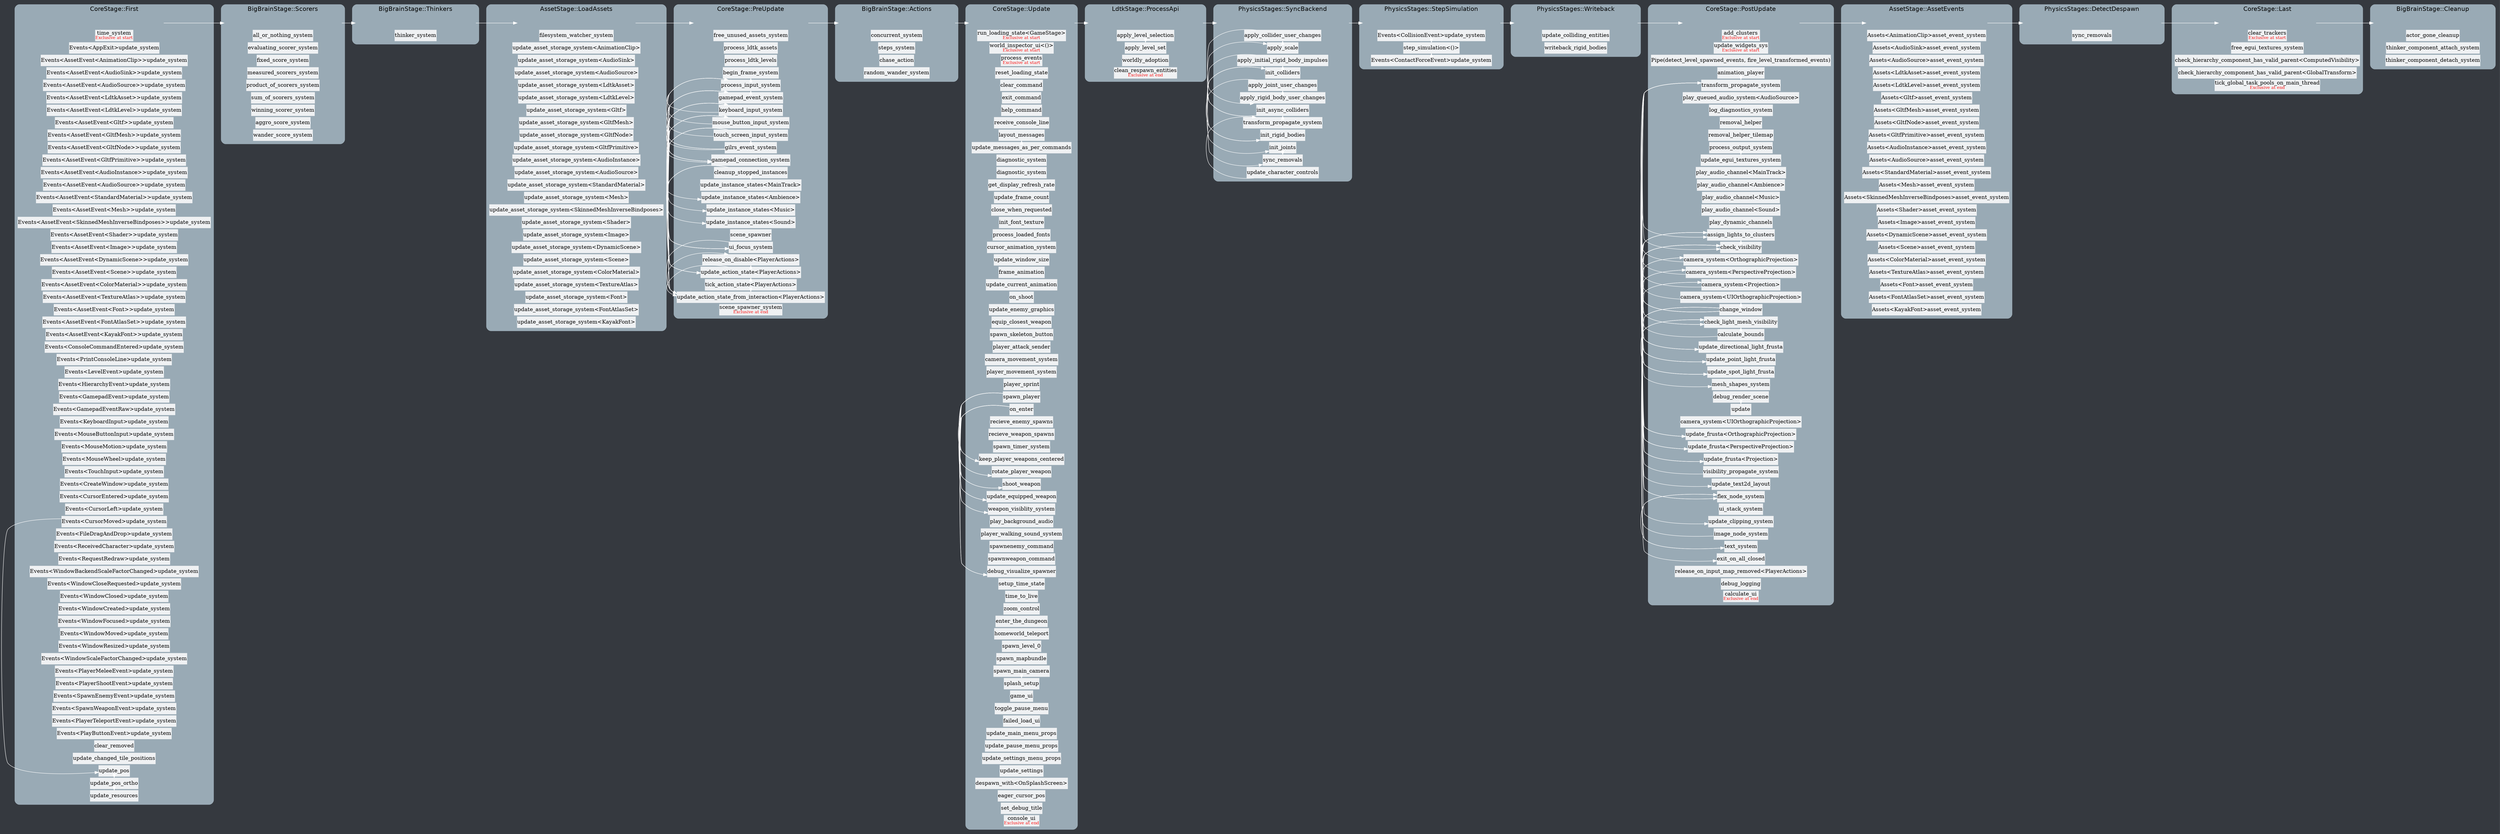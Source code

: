 digraph "schedule" {
	"fontsize"="16";
	"fontname"="Helvetica";
	"rankdir"="LR";
	"nodesep"="0.05";
	"bgcolor"="#35393F";
	"compound"="true";
	node ["shape"="box", "margin"="0", "height"="0.4"];
	edge ["color"="white"];
	subgraph "cluster_\"CoreStage::First\"" {
		"style"="rounded";
		"color"="#99aab5";
		"bgcolor"="#99aab5";
		"rankdir"="TD";
		"label"="CoreStage::First";
		node ["style"="filled", "color"="#eff1f3", "bgcolor"="#eff1f3"];
		"MARKER_schedule_CoreStage::First" ["style"="invis"]
		"schedule_bevy_time::time_system_0" ["label"=<time_system<BR /><FONT COLOR="red" POINT-SIZE="11">Exclusive at start</FONT>>, "tooltip"="Res [TimeUpdateStrategy, TimeReceiver]\nResMut [Time]\n"]
		"schedule_bevy_ecs::event::Events<bevy_app::app::AppExit>::update_system_0" ["label"="Events<AppExit>update_system", "tooltip"="ResMut [Events<AppExit>]\n"]
		"schedule_bevy_ecs::event::Events<bevy_asset::assets::AssetEvent<bevy_animation::AnimationClip>>::update_system_1" ["label"="Events<AssetEvent<AnimationClip>>update_system", "tooltip"="ResMut [Events<AssetEvent<AnimationClip>>]\n"]
		"schedule_bevy_ecs::event::Events<bevy_asset::assets::AssetEvent<bevy_audio::audio_output::AudioSink>>::update_system_2" ["label"="Events<AssetEvent<AudioSink>>update_system", "tooltip"="ResMut [Events<AssetEvent<AudioSink>>]\n"]
		"schedule_bevy_ecs::event::Events<bevy_asset::assets::AssetEvent<bevy_audio::audio_source::AudioSource>>::update_system_3" ["label"="Events<AssetEvent<AudioSource>>update_system", "tooltip"="ResMut [Events<AssetEvent<AudioSource>>]\n"]
		"schedule_bevy_ecs::event::Events<bevy_asset::assets::AssetEvent<bevy_ecs_ldtk::assets::LdtkAsset>>::update_system_4" ["label"="Events<AssetEvent<LdtkAsset>>update_system", "tooltip"="ResMut [Events<AssetEvent<LdtkAsset>>]\n"]
		"schedule_bevy_ecs::event::Events<bevy_asset::assets::AssetEvent<bevy_ecs_ldtk::assets::LdtkLevel>>::update_system_5" ["label"="Events<AssetEvent<LdtkLevel>>update_system", "tooltip"="ResMut [Events<AssetEvent<LdtkLevel>>]\n"]
		"schedule_bevy_ecs::event::Events<bevy_asset::assets::AssetEvent<bevy_gltf::Gltf>>::update_system_6" ["label"="Events<AssetEvent<Gltf>>update_system", "tooltip"="ResMut [Events<AssetEvent<Gltf>>]\n"]
		"schedule_bevy_ecs::event::Events<bevy_asset::assets::AssetEvent<bevy_gltf::GltfMesh>>::update_system_7" ["label"="Events<AssetEvent<GltfMesh>>update_system", "tooltip"="ResMut [Events<AssetEvent<GltfMesh>>]\n"]
		"schedule_bevy_ecs::event::Events<bevy_asset::assets::AssetEvent<bevy_gltf::GltfNode>>::update_system_8" ["label"="Events<AssetEvent<GltfNode>>update_system", "tooltip"="ResMut [Events<AssetEvent<GltfNode>>]\n"]
		"schedule_bevy_ecs::event::Events<bevy_asset::assets::AssetEvent<bevy_gltf::GltfPrimitive>>::update_system_9" ["label"="Events<AssetEvent<GltfPrimitive>>update_system", "tooltip"="ResMut [Events<AssetEvent<GltfPrimitive>>]\n"]
		"schedule_bevy_ecs::event::Events<bevy_asset::assets::AssetEvent<bevy_kira_audio::instance::AudioInstance>>::update_system_10" ["label"="Events<AssetEvent<AudioInstance>>update_system", "tooltip"="ResMut [Events<AssetEvent<AudioInstance>>]\n"]
		"schedule_bevy_ecs::event::Events<bevy_asset::assets::AssetEvent<bevy_kira_audio::source::AudioSource>>::update_system_11" ["label"="Events<AssetEvent<AudioSource>>update_system", "tooltip"="ResMut [Events<AssetEvent<AudioSource>>]\n"]
		"schedule_bevy_ecs::event::Events<bevy_asset::assets::AssetEvent<bevy_pbr::pbr_material::StandardMaterial>>::update_system_12" ["label"="Events<AssetEvent<StandardMaterial>>update_system", "tooltip"="ResMut [Events<AssetEvent<StandardMaterial>>]\n"]
		"schedule_bevy_ecs::event::Events<bevy_asset::assets::AssetEvent<bevy_render::mesh::mesh::Mesh>>::update_system_13" ["label"="Events<AssetEvent<Mesh>>update_system", "tooltip"="ResMut [Events<AssetEvent<Mesh>>]\n"]
		"schedule_bevy_ecs::event::Events<bevy_asset::assets::AssetEvent<bevy_render::mesh::mesh::skinning::SkinnedMeshInverseBindposes>>::update_system_14" ["label"="Events<AssetEvent<SkinnedMeshInverseBindposes>>update_system", "tooltip"="ResMut [Events<AssetEvent<SkinnedMeshInverseBindposes>>]\n"]
		"schedule_bevy_ecs::event::Events<bevy_asset::assets::AssetEvent<bevy_render::render_resource::shader::Shader>>::update_system_15" ["label"="Events<AssetEvent<Shader>>update_system", "tooltip"="ResMut [Events<AssetEvent<Shader>>]\n"]
		"schedule_bevy_ecs::event::Events<bevy_asset::assets::AssetEvent<bevy_render::texture::image::Image>>::update_system_16" ["label"="Events<AssetEvent<Image>>update_system", "tooltip"="ResMut [Events<AssetEvent<Image>>]\n"]
		"schedule_bevy_ecs::event::Events<bevy_asset::assets::AssetEvent<bevy_scene::dynamic_scene::DynamicScene>>::update_system_17" ["label"="Events<AssetEvent<DynamicScene>>update_system", "tooltip"="ResMut [Events<AssetEvent<DynamicScene>>]\n"]
		"schedule_bevy_ecs::event::Events<bevy_asset::assets::AssetEvent<bevy_scene::scene::Scene>>::update_system_18" ["label"="Events<AssetEvent<Scene>>update_system", "tooltip"="ResMut [Events<AssetEvent<Scene>>]\n"]
		"schedule_bevy_ecs::event::Events<bevy_asset::assets::AssetEvent<bevy_sprite::mesh2d::color_material::ColorMaterial>>::update_system_19" ["label"="Events<AssetEvent<ColorMaterial>>update_system", "tooltip"="ResMut [Events<AssetEvent<ColorMaterial>>]\n"]
		"schedule_bevy_ecs::event::Events<bevy_asset::assets::AssetEvent<bevy_sprite::texture_atlas::TextureAtlas>>::update_system_20" ["label"="Events<AssetEvent<TextureAtlas>>update_system", "tooltip"="ResMut [Events<AssetEvent<TextureAtlas>>]\n"]
		"schedule_bevy_ecs::event::Events<bevy_asset::assets::AssetEvent<bevy_text::font::Font>>::update_system_21" ["label"="Events<AssetEvent<Font>>update_system", "tooltip"="ResMut [Events<AssetEvent<Font>>]\n"]
		"schedule_bevy_ecs::event::Events<bevy_asset::assets::AssetEvent<bevy_text::font_atlas_set::FontAtlasSet>>::update_system_22" ["label"="Events<AssetEvent<FontAtlasSet>>update_system", "tooltip"="ResMut [Events<AssetEvent<FontAtlasSet>>]\n"]
		"schedule_bevy_ecs::event::Events<bevy_asset::assets::AssetEvent<kayak_font::font::KayakFont>>::update_system_23" ["label"="Events<AssetEvent<KayakFont>>update_system", "tooltip"="ResMut [Events<AssetEvent<KayakFont>>]\n"]
		"schedule_bevy_ecs::event::Events<bevy_console::console::ConsoleCommandEntered>::update_system_24" ["label"="Events<ConsoleCommandEntered>update_system", "tooltip"="ResMut [Events<ConsoleCommandEntered>]\n"]
		"schedule_bevy_ecs::event::Events<bevy_console::console::PrintConsoleLine>::update_system_25" ["label"="Events<PrintConsoleLine>update_system", "tooltip"="ResMut [Events<PrintConsoleLine>]\n"]
		"schedule_bevy_ecs::event::Events<bevy_ecs_ldtk::resources::LevelEvent>::update_system_26" ["label"="Events<LevelEvent>update_system", "tooltip"="ResMut [Events<LevelEvent>]\n"]
		"schedule_bevy_ecs::event::Events<bevy_hierarchy::events::HierarchyEvent>::update_system_27" ["label"="Events<HierarchyEvent>update_system", "tooltip"="ResMut [Events<HierarchyEvent>]\n"]
		"schedule_bevy_ecs::event::Events<bevy_input::gamepad::GamepadEvent>::update_system_28" ["label"="Events<GamepadEvent>update_system", "tooltip"="ResMut [Events<GamepadEvent>]\n"]
		"schedule_bevy_ecs::event::Events<bevy_input::gamepad::GamepadEventRaw>::update_system_29" ["label"="Events<GamepadEventRaw>update_system", "tooltip"="ResMut [Events<GamepadEventRaw>]\n"]
		"schedule_bevy_ecs::event::Events<bevy_input::keyboard::KeyboardInput>::update_system_30" ["label"="Events<KeyboardInput>update_system", "tooltip"="ResMut [Events<KeyboardInput>]\n"]
		"schedule_bevy_ecs::event::Events<bevy_input::mouse::MouseButtonInput>::update_system_31" ["label"="Events<MouseButtonInput>update_system", "tooltip"="ResMut [Events<MouseButtonInput>]\n"]
		"schedule_bevy_ecs::event::Events<bevy_input::mouse::MouseMotion>::update_system_32" ["label"="Events<MouseMotion>update_system", "tooltip"="ResMut [Events<MouseMotion>]\n"]
		"schedule_bevy_ecs::event::Events<bevy_input::mouse::MouseWheel>::update_system_33" ["label"="Events<MouseWheel>update_system", "tooltip"="ResMut [Events<MouseWheel>]\n"]
		"schedule_bevy_ecs::event::Events<bevy_input::touch::TouchInput>::update_system_34" ["label"="Events<TouchInput>update_system", "tooltip"="ResMut [Events<TouchInput>]\n"]
		"schedule_bevy_ecs::event::Events<bevy_window::event::CreateWindow>::update_system_35" ["label"="Events<CreateWindow>update_system", "tooltip"="ResMut [Events<CreateWindow>]\n"]
		"schedule_bevy_ecs::event::Events<bevy_window::event::CursorEntered>::update_system_36" ["label"="Events<CursorEntered>update_system", "tooltip"="ResMut [Events<CursorEntered>]\n"]
		"schedule_bevy_ecs::event::Events<bevy_window::event::CursorLeft>::update_system_37" ["label"="Events<CursorLeft>update_system", "tooltip"="ResMut [Events<CursorLeft>]\n"]
		"schedule_bevy_ecs::event::Events<bevy_window::event::CursorMoved>::update_system_38" ["label"="Events<CursorMoved>update_system", "tooltip"="ResMut [Events<CursorMoved>]\n"]
		"schedule_bevy_ecs::event::Events<bevy_window::event::FileDragAndDrop>::update_system_39" ["label"="Events<FileDragAndDrop>update_system", "tooltip"="ResMut [Events<FileDragAndDrop>]\n"]
		"schedule_bevy_ecs::event::Events<bevy_window::event::ReceivedCharacter>::update_system_40" ["label"="Events<ReceivedCharacter>update_system", "tooltip"="ResMut [Events<ReceivedCharacter>]\n"]
		"schedule_bevy_ecs::event::Events<bevy_window::event::RequestRedraw>::update_system_41" ["label"="Events<RequestRedraw>update_system", "tooltip"="ResMut [Events<RequestRedraw>]\n"]
		"schedule_bevy_ecs::event::Events<bevy_window::event::WindowBackendScaleFactorChanged>::update_system_42" ["label"="Events<WindowBackendScaleFactorChanged>update_system", "tooltip"="ResMut [Events<WindowBackendScaleFactorChanged>]\n"]
		"schedule_bevy_ecs::event::Events<bevy_window::event::WindowCloseRequested>::update_system_43" ["label"="Events<WindowCloseRequested>update_system", "tooltip"="ResMut [Events<WindowCloseRequested>]\n"]
		"schedule_bevy_ecs::event::Events<bevy_window::event::WindowClosed>::update_system_44" ["label"="Events<WindowClosed>update_system", "tooltip"="ResMut [Events<WindowClosed>]\n"]
		"schedule_bevy_ecs::event::Events<bevy_window::event::WindowCreated>::update_system_45" ["label"="Events<WindowCreated>update_system", "tooltip"="ResMut [Events<WindowCreated>]\n"]
		"schedule_bevy_ecs::event::Events<bevy_window::event::WindowFocused>::update_system_46" ["label"="Events<WindowFocused>update_system", "tooltip"="ResMut [Events<WindowFocused>]\n"]
		"schedule_bevy_ecs::event::Events<bevy_window::event::WindowMoved>::update_system_47" ["label"="Events<WindowMoved>update_system", "tooltip"="ResMut [Events<WindowMoved>]\n"]
		"schedule_bevy_ecs::event::Events<bevy_window::event::WindowResized>::update_system_48" ["label"="Events<WindowResized>update_system", "tooltip"="ResMut [Events<WindowResized>]\n"]
		"schedule_bevy_ecs::event::Events<bevy_window::event::WindowScaleFactorChanged>::update_system_49" ["label"="Events<WindowScaleFactorChanged>update_system", "tooltip"="ResMut [Events<WindowScaleFactorChanged>]\n"]
		"schedule_bevy_ecs::event::Events<vanillacoffee::actors::player::attack::PlayerMeleeEvent>::update_system_50" ["label"="Events<PlayerMeleeEvent>update_system", "tooltip"="ResMut [Events<PlayerMeleeEvent>]\n"]
		"schedule_bevy_ecs::event::Events<vanillacoffee::actors::player::attack::PlayerShootEvent>::update_system_51" ["label"="Events<PlayerShootEvent>update_system", "tooltip"="ResMut [Events<PlayerShootEvent>]\n"]
		"schedule_bevy_ecs::event::Events<vanillacoffee::components::actors::spawners::SpawnEnemyEvent>::update_system_52" ["label"="Events<SpawnEnemyEvent>update_system", "tooltip"="ResMut [Events<SpawnEnemyEvent>]\n"]
		"schedule_bevy_ecs::event::Events<vanillacoffee::components::actors::spawners::SpawnWeaponEvent>::update_system_53" ["label"="Events<SpawnWeaponEvent>update_system", "tooltip"="ResMut [Events<SpawnWeaponEvent>]\n"]
		"schedule_bevy_ecs::event::Events<vanillacoffee::game_world::homeworld::PlayerTeleportEvent>::update_system_54" ["label"="Events<PlayerTeleportEvent>update_system", "tooltip"="ResMut [Events<PlayerTeleportEvent>]\n"]
		"schedule_bevy_ecs::event::Events<vanillacoffee::ui::events_handlers::PlayButtonEvent>::update_system_55" ["label"="Events<PlayButtonEvent>update_system", "tooltip"="ResMut [Events<PlayButtonEvent>]\n"]
		"schedule_bevy_ecs_tilemap::render::clear_removed_56" ["label"="clear_removed", "tooltip"="clear_removed"]
		"schedule_bevy_ecs_tilemap::update_changed_tile_positions_57" ["label"="update_changed_tile_positions", "tooltip"="Components [TilePos]\nComponentsMut [TilePosOld]\n"]
		"schedule_bevy_mouse_tracking_plugin::mouse_pos::update_pos_58" ["label"="update_pos", "tooltip"="Components [Camera]\nComponentsMut [MousePos]\nRes [Events<CursorMoved>]\n"]
		"schedule_bevy_ecs::event::Events<bevy_window::event::CursorMoved>::update_system_38" -> "schedule_bevy_mouse_tracking_plugin::mouse_pos::update_pos_58" ["constraint"="false"]
		"schedule_bevy_mouse_tracking_plugin::mouse_pos::update_pos_ortho_59" ["label"="update_pos_ortho", "tooltip"="Components [MousePos, GlobalTransform, OrthographicProjection]\nComponentsMut [MousePosWorld]\n"]
		"schedule_bevy_mouse_tracking_plugin::mouse_pos::update_pos_58" -> "schedule_bevy_mouse_tracking_plugin::mouse_pos::update_pos_ortho_59" ["constraint"="false"]
		"schedule_bevy_mouse_tracking_plugin::mouse_pos::update_resources_60" ["label"="update_resources", "tooltip"="Components [MousePos, MousePosWorld, MainCamera]\nResMut [MousePos, MousePosWorld]\n"]
		"schedule_bevy_mouse_tracking_plugin::mouse_pos::update_pos_ortho_59" -> "schedule_bevy_mouse_tracking_plugin::mouse_pos::update_resources_60" ["constraint"="false"]
	}
	
	subgraph "cluster_\"BigBrainStage::Scorers\"" {
		"style"="rounded";
		"color"="#99aab5";
		"bgcolor"="#99aab5";
		"rankdir"="TD";
		"label"="BigBrainStage::Scorers";
		node ["style"="filled", "color"="#eff1f3", "bgcolor"="#eff1f3"];
		"MARKER_schedule_BigBrainStage::Scorers" ["style"="invis"]
		"schedule_big_brain::scorers::all_or_nothing_system_0" ["label"="all_or_nothing_system", "tooltip"="Components [ScorerSpan, AllOrNothing]\nComponentsMut [Score]\n"]
		"schedule_big_brain::scorers::evaluating_scorer_system_1" ["label"="evaluating_scorer_system", "tooltip"="Components [ScorerSpan, EvaluatingScorer]\nComponentsMut [Score]\n"]
		"schedule_big_brain::scorers::fixed_score_system_2" ["label"="fixed_score_system", "tooltip"="Components [FixedScore, ScorerSpan]\nComponentsMut [Score]\n"]
		"schedule_big_brain::scorers::measured_scorers_system_3" ["label"="measured_scorers_system", "tooltip"="Components [ScorerSpan, MeasuredScorer]\nComponentsMut [Score]\n"]
		"schedule_big_brain::scorers::product_of_scorers_system_4" ["label"="product_of_scorers_system", "tooltip"="Components [ScorerSpan, ProductOfScorers]\nComponentsMut [Score]\n"]
		"schedule_big_brain::scorers::sum_of_scorers_system_5" ["label"="sum_of_scorers_system", "tooltip"="Components [ScorerSpan, SumOfScorers]\nComponentsMut [Score]\n"]
		"schedule_big_brain::scorers::winning_scorer_system_6" ["label"="winning_scorer_system", "tooltip"="Components [ScorerSpan]\nComponentsMut [Score, WinningScorer]\n"]
		"schedule_vanillacoffee::actors::ai::skeleton_ai::aggro_score_system_7" ["label"="aggro_score_system", "tooltip"="Components [Transform, AICanChase, Actor]\nComponentsMut [Score]\n"]
		"schedule_vanillacoffee::actors::ai::skeleton_ai::wander_score_system_8" ["label"="wander_score_system", "tooltip"="Components [Transform, AICanChase, Actor]\nComponentsMut [Score]\n"]
	}
	
	subgraph "cluster_\"BigBrainStage::Thinkers\"" {
		"style"="rounded";
		"color"="#99aab5";
		"bgcolor"="#99aab5";
		"rankdir"="TD";
		"label"="BigBrainStage::Thinkers";
		node ["style"="filled", "color"="#eff1f3", "bgcolor"="#eff1f3"];
		"MARKER_schedule_BigBrainStage::Thinkers" ["style"="invis"]
		"schedule_big_brain::thinker::thinker_system_0" ["label"="thinker_system", "tooltip"="Components [Score, ScorerSpan, Actor, ActionSpan]\nComponentsMut [Thinker, ActionState]\n"]
	}
	
	subgraph "cluster_\"AssetStage::LoadAssets\"" {
		"style"="rounded";
		"color"="#99aab5";
		"bgcolor"="#99aab5";
		"rankdir"="TD";
		"label"="AssetStage::LoadAssets";
		node ["style"="filled", "color"="#eff1f3", "bgcolor"="#eff1f3"];
		"MARKER_schedule_AssetStage::LoadAssets" ["style"="invis"]
		"schedule_bevy_asset::io::file_asset_io::filesystem_watcher_system_0" ["label"="filesystem_watcher_system", "tooltip"="Res [AssetServer]\n"]
		"schedule_bevy_asset::loader::update_asset_storage_system<bevy_animation::AnimationClip>_1" ["label"="update_asset_storage_system<AnimationClip>", "tooltip"="Res [AssetServer]\nResMut [Assets<AnimationClip>]\n"]
		"schedule_bevy_asset::loader::update_asset_storage_system<bevy_audio::audio_output::AudioSink>_2" ["label"="update_asset_storage_system<AudioSink>", "tooltip"="Res [AssetServer]\nResMut [Assets<AudioSink>]\n"]
		"schedule_bevy_asset::loader::update_asset_storage_system<bevy_audio::audio_source::AudioSource>_3" ["label"="update_asset_storage_system<AudioSource>", "tooltip"="Res [AssetServer]\nResMut [Assets<AudioSource>]\n"]
		"schedule_bevy_asset::loader::update_asset_storage_system<bevy_ecs_ldtk::assets::LdtkAsset>_4" ["label"="update_asset_storage_system<LdtkAsset>", "tooltip"="Res [AssetServer]\nResMut [Assets<LdtkAsset>]\n"]
		"schedule_bevy_asset::loader::update_asset_storage_system<bevy_ecs_ldtk::assets::LdtkLevel>_5" ["label"="update_asset_storage_system<LdtkLevel>", "tooltip"="Res [AssetServer]\nResMut [Assets<LdtkLevel>]\n"]
		"schedule_bevy_asset::loader::update_asset_storage_system<bevy_gltf::Gltf>_6" ["label"="update_asset_storage_system<Gltf>", "tooltip"="Res [AssetServer]\nResMut [Assets<Gltf>]\n"]
		"schedule_bevy_asset::loader::update_asset_storage_system<bevy_gltf::GltfMesh>_7" ["label"="update_asset_storage_system<GltfMesh>", "tooltip"="Res [AssetServer]\nResMut [Assets<GltfMesh>]\n"]
		"schedule_bevy_asset::loader::update_asset_storage_system<bevy_gltf::GltfNode>_8" ["label"="update_asset_storage_system<GltfNode>", "tooltip"="Res [AssetServer]\nResMut [Assets<GltfNode>]\n"]
		"schedule_bevy_asset::loader::update_asset_storage_system<bevy_gltf::GltfPrimitive>_9" ["label"="update_asset_storage_system<GltfPrimitive>", "tooltip"="Res [AssetServer]\nResMut [Assets<GltfPrimitive>]\n"]
		"schedule_bevy_asset::loader::update_asset_storage_system<bevy_kira_audio::instance::AudioInstance>_10" ["label"="update_asset_storage_system<AudioInstance>", "tooltip"="Res [AssetServer]\nResMut [Assets<AudioInstance>]\n"]
		"schedule_bevy_asset::loader::update_asset_storage_system<bevy_kira_audio::source::AudioSource>_11" ["label"="update_asset_storage_system<AudioSource>", "tooltip"="Res [AssetServer]\nResMut [Assets<AudioSource>]\n"]
		"schedule_bevy_asset::loader::update_asset_storage_system<bevy_pbr::pbr_material::StandardMaterial>_12" ["label"="update_asset_storage_system<StandardMaterial>", "tooltip"="Res [AssetServer]\nResMut [Assets<StandardMaterial>]\n"]
		"schedule_bevy_asset::loader::update_asset_storage_system<bevy_render::mesh::mesh::Mesh>_13" ["label"="update_asset_storage_system<Mesh>", "tooltip"="Res [AssetServer]\nResMut [Assets<Mesh>]\n"]
		"schedule_bevy_asset::loader::update_asset_storage_system<bevy_render::mesh::mesh::skinning::SkinnedMeshInverseBindposes>_14" ["label"="update_asset_storage_system<SkinnedMeshInverseBindposes>", "tooltip"="Res [AssetServer]\nResMut [Assets<SkinnedMeshInverseBindposes>]\n"]
		"schedule_bevy_asset::loader::update_asset_storage_system<bevy_render::render_resource::shader::Shader>_15" ["label"="update_asset_storage_system<Shader>", "tooltip"="Res [AssetServer]\nResMut [Assets<Shader>]\n"]
		"schedule_bevy_asset::loader::update_asset_storage_system<bevy_render::texture::image::Image>_16" ["label"="update_asset_storage_system<Image>", "tooltip"="Res [AssetServer]\nResMut [Assets<Image>]\n"]
		"schedule_bevy_asset::loader::update_asset_storage_system<bevy_scene::dynamic_scene::DynamicScene>_17" ["label"="update_asset_storage_system<DynamicScene>", "tooltip"="Res [AssetServer]\nResMut [Assets<DynamicScene>]\n"]
		"schedule_bevy_asset::loader::update_asset_storage_system<bevy_scene::scene::Scene>_18" ["label"="update_asset_storage_system<Scene>", "tooltip"="Res [AssetServer]\nResMut [Assets<Scene>]\n"]
		"schedule_bevy_asset::loader::update_asset_storage_system<bevy_sprite::mesh2d::color_material::ColorMaterial>_19" ["label"="update_asset_storage_system<ColorMaterial>", "tooltip"="Res [AssetServer]\nResMut [Assets<ColorMaterial>]\n"]
		"schedule_bevy_asset::loader::update_asset_storage_system<bevy_sprite::texture_atlas::TextureAtlas>_20" ["label"="update_asset_storage_system<TextureAtlas>", "tooltip"="Res [AssetServer]\nResMut [Assets<TextureAtlas>]\n"]
		"schedule_bevy_asset::loader::update_asset_storage_system<bevy_text::font::Font>_21" ["label"="update_asset_storage_system<Font>", "tooltip"="Res [AssetServer]\nResMut [Assets<Font>]\n"]
		"schedule_bevy_asset::loader::update_asset_storage_system<bevy_text::font_atlas_set::FontAtlasSet>_22" ["label"="update_asset_storage_system<FontAtlasSet>", "tooltip"="Res [AssetServer]\nResMut [Assets<FontAtlasSet>]\n"]
		"schedule_bevy_asset::loader::update_asset_storage_system<kayak_font::font::KayakFont>_23" ["label"="update_asset_storage_system<KayakFont>", "tooltip"="Res [AssetServer]\nResMut [Assets<KayakFont>]\n"]
	}
	
	subgraph "cluster_\"CoreStage::PreUpdate\"" {
		"style"="rounded";
		"color"="#99aab5";
		"bgcolor"="#99aab5";
		"rankdir"="TD";
		"label"="CoreStage::PreUpdate";
		node ["style"="filled", "color"="#eff1f3", "bgcolor"="#eff1f3"];
		"MARKER_schedule_CoreStage::PreUpdate" ["style"="invis"]
		"schedule_bevy_asset::asset_server::free_unused_assets_system_0" ["label"="free_unused_assets_system", "tooltip"="Res [AssetServer]\n"]
		"schedule_bevy_ecs_ldtk::systems::process_ldtk_assets_1" ["label"="process_ldtk_assets", "tooltip"="Components [Handle<LdtkAsset>]\nRes [LdtkSettings, Assets<LdtkAsset>, Events<AssetEvent<LdtkAsset>>]\nResMut [ClearColor]\n"]
		"schedule_bevy_ecs_ldtk::systems::process_ldtk_levels_2" ["label"="process_ldtk_levels", "tooltip"="Components [Children, Parent, Handle<LdtkAsset>, Handle<LdtkLevel>, Respawn, Worldly]\nRes [AssetServer, HashMap<(Option<String>, Option<String>), Box<PhantomLdtkEntityTrait>>, HashMap<(Option<String>, Option<i32>), Box<PhantomLdtkIntCellTrait>>, LdtkSettings, Assets<LdtkAsset>, Assets<LdtkLevel>]\nResMut [Assets<Image>, Assets<TextureAtlas>, Events<LevelEvent>]\n"]
		"schedule_bevy_egui::systems::begin_frame_system_3" ["label"="begin_frame_system", "tooltip"="ResMut [EguiRenderInputContainer, EguiContext]\n"]
		"schedule_bevy_egui::systems::process_input_system_4" -> "schedule_bevy_egui::systems::begin_frame_system_3" ["constraint"="false"]
		"schedule_bevy_egui::systems::process_input_system_4" ["label"="process_input_system", "tooltip"="Res [Time, Events<KeyboardInput>, Input<KeyCode>, Events<MouseButtonInput>, Events<MouseWheel>, Events<WindowCreated>, Events<CursorMoved>, Events<CursorEntered>, Events<CursorLeft>, Events<ReceivedCharacter>, Events<WindowFocused>, EguiSettings, EguiClipboard]\nResMut [Windows, EguiRenderInputContainer, EguiWindowSizeContainer, EguiContext]\n"]
		"schedule_bevy_input::gamepad::gamepad_event_system_7" -> "schedule_bevy_egui::systems::process_input_system_4" ["constraint"="false"]
		"schedule_bevy_input::keyboard::keyboard_input_system_8" -> "schedule_bevy_egui::systems::process_input_system_4" ["constraint"="false"]
		"schedule_bevy_input::mouse::mouse_button_input_system_9" -> "schedule_bevy_egui::systems::process_input_system_4" ["constraint"="false"]
		"schedule_bevy_input::touch::touch_screen_input_system_10" -> "schedule_bevy_egui::systems::process_input_system_4" ["constraint"="false"]
		"schedule_bevy_gilrs::gilrs_system::gilrs_event_system_5" ["label"="gilrs_event_system", "tooltip"="ResMut [Events<GamepadEventRaw>, Gilrs]\n"]
		"schedule_bevy_gilrs::gilrs_system::gilrs_event_system_5" -> "schedule_bevy_input::gamepad::gamepad_event_system_7" ["constraint"="false"]
		"schedule_bevy_gilrs::gilrs_system::gilrs_event_system_5" -> "schedule_bevy_input::keyboard::keyboard_input_system_8" ["constraint"="false"]
		"schedule_bevy_gilrs::gilrs_system::gilrs_event_system_5" -> "schedule_bevy_input::mouse::mouse_button_input_system_9" ["constraint"="false"]
		"schedule_bevy_gilrs::gilrs_system::gilrs_event_system_5" -> "schedule_bevy_input::touch::touch_screen_input_system_10" ["constraint"="false"]
		"schedule_bevy_input::gamepad::gamepad_connection_system_6" ["label"="gamepad_connection_system", "tooltip"="Res [Events<GamepadEvent>]\nResMut [Gamepads]\n"]
		"schedule_bevy_input::gamepad::gamepad_event_system_7" -> "schedule_bevy_input::gamepad::gamepad_connection_system_6" ["constraint"="false"]
		"schedule_bevy_input::keyboard::keyboard_input_system_8" -> "schedule_bevy_input::gamepad::gamepad_connection_system_6" ["constraint"="false"]
		"schedule_bevy_input::mouse::mouse_button_input_system_9" -> "schedule_bevy_input::gamepad::gamepad_connection_system_6" ["constraint"="false"]
		"schedule_bevy_input::touch::touch_screen_input_system_10" -> "schedule_bevy_input::gamepad::gamepad_connection_system_6" ["constraint"="false"]
		"schedule_bevy_input::gamepad::gamepad_event_system_7" ["label"="gamepad_event_system", "tooltip"="Res [Events<GamepadEventRaw>, GamepadSettings]\nResMut [Events<GamepadEvent>, Input<GamepadButton>, Axis<GamepadAxis>, Axis<GamepadButton>]\n"]
		"schedule_bevy_input::keyboard::keyboard_input_system_8" ["label"="keyboard_input_system", "tooltip"="Res [Events<KeyboardInput>]\nResMut [Input<KeyCode>, Input<ScanCode>]\n"]
		"schedule_bevy_input::mouse::mouse_button_input_system_9" ["label"="mouse_button_input_system", "tooltip"="Res [Events<MouseButtonInput>]\nResMut [Input<MouseButton>]\n"]
		"schedule_bevy_input::touch::touch_screen_input_system_10" ["label"="touch_screen_input_system", "tooltip"="Res [Events<TouchInput>]\nResMut [Touches]\n"]
		"schedule_bevy_kira_audio::audio_output::cleanup_stopped_instances_11" ["label"="cleanup_stopped_instances", "tooltip"="ResMut [AudioOutput, Assets<AudioInstance>]\n"]
		"schedule_bevy_kira_audio::audio_output::update_instance_states<bevy_kira_audio::MainTrack>_12" ["label"="update_instance_states<MainTrack>", "tooltip"="Res [AudioOutput, Assets<AudioInstance>]\nResMut [AudioChannel<MainTrack>]\n"]
		"schedule_bevy_kira_audio::audio_output::cleanup_stopped_instances_11" -> "schedule_bevy_kira_audio::audio_output::update_instance_states<bevy_kira_audio::MainTrack>_12" ["constraint"="false"]
		"schedule_bevy_kira_audio::audio_output::update_instance_states<vanillacoffee::audio::Ambience>_13" ["label"="update_instance_states<Ambience>", "tooltip"="Res [AudioOutput, Assets<AudioInstance>]\nResMut [AudioChannel<Ambience>]\n"]
		"schedule_bevy_kira_audio::audio_output::cleanup_stopped_instances_11" -> "schedule_bevy_kira_audio::audio_output::update_instance_states<vanillacoffee::audio::Ambience>_13" ["constraint"="false"]
		"schedule_bevy_kira_audio::audio_output::update_instance_states<vanillacoffee::audio::Music>_14" ["label"="update_instance_states<Music>", "tooltip"="Res [AudioOutput, Assets<AudioInstance>]\nResMut [AudioChannel<Music>]\n"]
		"schedule_bevy_kira_audio::audio_output::cleanup_stopped_instances_11" -> "schedule_bevy_kira_audio::audio_output::update_instance_states<vanillacoffee::audio::Music>_14" ["constraint"="false"]
		"schedule_bevy_kira_audio::audio_output::update_instance_states<vanillacoffee::audio::Sound>_15" ["label"="update_instance_states<Sound>", "tooltip"="Res [AudioOutput, Assets<AudioInstance>]\nResMut [AudioChannel<Sound>]\n"]
		"schedule_bevy_kira_audio::audio_output::cleanup_stopped_instances_11" -> "schedule_bevy_kira_audio::audio_output::update_instance_states<vanillacoffee::audio::Sound>_15" ["constraint"="false"]
		"schedule_bevy_scene::bundle::scene_spawner_16" ["label"="scene_spawner", "tooltip"="Components [Handle<Scene>, Handle<DynamicScene>]\nComponentsMut [SceneInstance]\nResMut [SceneSpawner]\n"]
		"schedule_bevy_ui::focus::ui_focus_system_17" ["label"="ui_focus_system", "tooltip"="Components [Camera, GlobalTransform, ComputedVisibility, UiCameraConfig, Node, FocusPolicy, CalculatedClip]\nComponentsMut [Interaction]\nRes [Input<MouseButton>, Touches, Windows, UiStack]\n"]
		"schedule_bevy_input::gamepad::gamepad_event_system_7" -> "schedule_bevy_ui::focus::ui_focus_system_17" ["constraint"="false"]
		"schedule_bevy_input::keyboard::keyboard_input_system_8" -> "schedule_bevy_ui::focus::ui_focus_system_17" ["constraint"="false"]
		"schedule_bevy_input::mouse::mouse_button_input_system_9" -> "schedule_bevy_ui::focus::ui_focus_system_17" ["constraint"="false"]
		"schedule_bevy_input::touch::touch_screen_input_system_10" -> "schedule_bevy_ui::focus::ui_focus_system_17" ["constraint"="false"]
		"schedule_leafwing_input_manager::systems::release_on_disable<vanillacoffee::action_manager::actions::PlayerActions>_18" ["label"="release_on_disable<PlayerActions>", "tooltip"="ComponentsMut [ActionState<PlayerActions>]\nRes [ToggleActions<PlayerActions>]\nResMut [ActionState<PlayerActions>]\n"]
		"schedule_leafwing_input_manager::systems::update_action_state<vanillacoffee::action_manager::actions::PlayerActions>_20" -> "schedule_leafwing_input_manager::systems::release_on_disable<vanillacoffee::action_manager::actions::PlayerActions>_18" ["constraint"="false"]
		"schedule_leafwing_input_manager::systems::tick_action_state<vanillacoffee::action_manager::actions::PlayerActions>_19" ["label"="tick_action_state<PlayerActions>", "tooltip"="ComponentsMut [ActionState<PlayerActions>]\nRes [Time]\nResMut [ActionState<PlayerActions>]\n"]
		"schedule_leafwing_input_manager::systems::tick_action_state<vanillacoffee::action_manager::actions::PlayerActions>_19" -> "schedule_leafwing_input_manager::systems::update_action_state<vanillacoffee::action_manager::actions::PlayerActions>_20" ["constraint"="false"]
		"schedule_leafwing_input_manager::systems::update_action_state<vanillacoffee::action_manager::actions::PlayerActions>_20" ["label"="update_action_state<PlayerActions>", "tooltip"="Components [InputMap<PlayerActions>]\nComponentsMut [ActionState<PlayerActions>]\nRes [Input<KeyCode>, Events<MouseMotion>, Events<MouseWheel>, Input<MouseButton>, Gamepads, Input<GamepadButton>, Axis<GamepadAxis>, Axis<GamepadButton>, ClashStrategy]\nResMut [ActionState<PlayerActions>, InputMap<PlayerActions>]\n"]
		"schedule_bevy_input::gamepad::gamepad_event_system_7" -> "schedule_leafwing_input_manager::systems::update_action_state<vanillacoffee::action_manager::actions::PlayerActions>_20" ["constraint"="false"]
		"schedule_bevy_input::keyboard::keyboard_input_system_8" -> "schedule_leafwing_input_manager::systems::update_action_state<vanillacoffee::action_manager::actions::PlayerActions>_20" ["constraint"="false"]
		"schedule_bevy_input::mouse::mouse_button_input_system_9" -> "schedule_leafwing_input_manager::systems::update_action_state<vanillacoffee::action_manager::actions::PlayerActions>_20" ["constraint"="false"]
		"schedule_bevy_input::touch::touch_screen_input_system_10" -> "schedule_leafwing_input_manager::systems::update_action_state<vanillacoffee::action_manager::actions::PlayerActions>_20" ["constraint"="false"]
		"schedule_leafwing_input_manager::systems::update_action_state_from_interaction<vanillacoffee::action_manager::actions::PlayerActions>_21" ["label"="update_action_state_from_interaction<PlayerActions>", "tooltip"="Components [Interaction, ActionStateDriver<PlayerActions>]\nComponentsMut [ActionState<PlayerActions>]\n"]
		"schedule_leafwing_input_manager::systems::update_action_state_from_interaction<vanillacoffee::action_manager::actions::PlayerActions>_21" -> "schedule_leafwing_input_manager::systems::release_on_disable<vanillacoffee::action_manager::actions::PlayerActions>_18" ["constraint"="false"]
		"schedule_leafwing_input_manager::systems::tick_action_state<vanillacoffee::action_manager::actions::PlayerActions>_19" -> "schedule_leafwing_input_manager::systems::update_action_state_from_interaction<vanillacoffee::action_manager::actions::PlayerActions>_21" ["constraint"="false"]
		"schedule_leafwing_input_manager::systems::update_action_state<vanillacoffee::action_manager::actions::PlayerActions>_20" -> "schedule_leafwing_input_manager::systems::update_action_state_from_interaction<vanillacoffee::action_manager::actions::PlayerActions>_21" ["constraint"="false"]
		"schedule_bevy_ui::focus::ui_focus_system_17" -> "schedule_leafwing_input_manager::systems::update_action_state_from_interaction<vanillacoffee::action_manager::actions::PlayerActions>_21" ["constraint"="false"]
		"schedule_bevy_input::gamepad::gamepad_event_system_7" -> "schedule_leafwing_input_manager::systems::update_action_state_from_interaction<vanillacoffee::action_manager::actions::PlayerActions>_21" ["constraint"="false"]
		"schedule_bevy_input::keyboard::keyboard_input_system_8" -> "schedule_leafwing_input_manager::systems::update_action_state_from_interaction<vanillacoffee::action_manager::actions::PlayerActions>_21" ["constraint"="false"]
		"schedule_bevy_input::mouse::mouse_button_input_system_9" -> "schedule_leafwing_input_manager::systems::update_action_state_from_interaction<vanillacoffee::action_manager::actions::PlayerActions>_21" ["constraint"="false"]
		"schedule_bevy_input::touch::touch_screen_input_system_10" -> "schedule_leafwing_input_manager::systems::update_action_state_from_interaction<vanillacoffee::action_manager::actions::PlayerActions>_21" ["constraint"="false"]
		"schedule_bevy_scene::scene_spawner::scene_spawner_system_0" ["label"=<scene_spawner_system<BR /><FONT COLOR="red" POINT-SIZE="11">Exclusive at end</FONT>>, "tooltip"="scene_spawner_system"]
	}
	
	subgraph "cluster_\"BigBrainStage::Actions\"" {
		"style"="rounded";
		"color"="#99aab5";
		"bgcolor"="#99aab5";
		"rankdir"="TD";
		"label"="BigBrainStage::Actions";
		node ["style"="filled", "color"="#eff1f3", "bgcolor"="#eff1f3"];
		"MARKER_schedule_BigBrainStage::Actions" ["style"="invis"]
		"schedule_big_brain::actions::concurrent_system_0" ["label"="concurrent_system", "tooltip"="Components [ActionSpan, Concurrently]\nComponentsMut [ActionState]\n"]
		"schedule_big_brain::actions::steps_system_1" ["label"="steps_system", "tooltip"="Components [Actor, ActionSpan]\nComponentsMut [ActionState, Steps]\n"]
		"schedule_vanillacoffee::actors::ai::skeleton_ai::chase_action_2" ["label"="chase_action", "tooltip"="Components [Transform, AICanChase, Actor]\nComponentsMut [ActionState, Velocity, MovementState, TextureAtlasSprite]\nResMut [TimeInfo]\n"]
		"schedule_vanillacoffee::actors::ai::skeleton_ai::random_wander_system_3" ["label"="random_wander_system", "tooltip"="Components [Transform, Actor]\nComponentsMut [ActionState, Velocity, MovementState, TextureAtlasSprite, AICanWander]\nResMut [TimeInfo]\n"]
	}
	
	subgraph "cluster_\"CoreStage::Update\"" {
		"style"="rounded";
		"color"="#99aab5";
		"bgcolor"="#99aab5";
		"rankdir"="TD";
		"label"="CoreStage::Update";
		node ["style"="filled", "color"="#eff1f3", "bgcolor"="#eff1f3"];
		"MARKER_schedule_CoreStage::Update" ["style"="invis"]
		"schedule_bevy_asset_loader::loading_state::systems::run_loading_state<vanillacoffee::game::GameStage>_0" ["label"=<run_loading_state&lt;GameStage&gt;<BR /><FONT COLOR="red" POINT-SIZE="11">Exclusive at start</FONT>>, "tooltip"="run_loading_state<GameStage>"]
		"schedule_bevy_inspector_egui::world_inspector::plugin::world_inspector_ui<()>_1" ["label"=<world_inspector_ui&lt;()&gt;<BR /><FONT COLOR="red" POINT-SIZE="11">Exclusive at start</FONT>>, "tooltip"="world_inspector_ui<()>"]
		"schedule_kayak_ui::input::process_events_2" ["label"=<process_events<BR /><FONT COLOR="red" POINT-SIZE="11">Exclusive at start</FONT>>, "tooltip"="process_events"]
		"schedule_bevy_asset_loader::loading_state::systems::reset_loading_state_0" ["label"="reset_loading_state", "tooltip"="ResMut [State<InternalLoadingState>]\n"]
		"schedule_bevy_console::commands::clear::clear_command_1" ["label"="clear_command", "tooltip"="Res [Events<ConsoleCommandEntered>]\nResMut [ConsoleState, Events<PrintConsoleLine>]\n"]
		"schedule_bevy_console::commands::exit::exit_command_2" ["label"="exit_command", "tooltip"="Res [Events<ConsoleCommandEntered>]\nResMut [Events<AppExit>, Events<PrintConsoleLine>]\n"]
		"schedule_bevy_console::commands::help::help_command_3" ["label"="help_command", "tooltip"="Res [ConsoleConfiguration, Events<ConsoleCommandEntered>]\nResMut [Events<PrintConsoleLine>]\n"]
		"schedule_bevy_console::console::receive_console_line_4" ["label"="receive_console_line", "tooltip"="Res [Events<PrintConsoleLine>]\nResMut [ConsoleState]\n"]
		"schedule_bevy_debug_text_overlay::overlay::layout_messages_5" ["label"="layout_messages", "tooltip"="Components [Node, Message]\nComponentsMut [Visibility, Style]\nRes [Time]\n"]
		"schedule_bevy_debug_text_overlay::overlay::update_messages_as_per_commands_6" -> "schedule_bevy_debug_text_overlay::overlay::layout_messages_5" ["constraint"="false"]
		"schedule_bevy_debug_text_overlay::overlay::update_messages_as_per_commands_6" ["label"="update_messages_as_per_commands", "tooltip"="ComponentsMut [Message, Text]\nRes [Time, Options, OverlayFont]\n"]
		"schedule_bevy_diagnostic::frame_time_diagnostics_plugin::FrameTimeDiagnosticsPlugin::diagnostic_system_7" ["label"="diagnostic_system", "tooltip"="Res [FrameCount, Time]\nResMut [Diagnostics]\n"]
		"schedule_bevy_framepace::FramePaceDiagnosticsPlugin::diagnostic_system_8" ["label"="diagnostic_system", "tooltip"="Res [Time, FramePaceStats]\nResMut [Diagnostics]\n"]
		"schedule_bevy_framepace::get_display_refresh_rate_9" ["label"="get_display_refresh_rate", "tooltip"="Res [Windows, WinitWindows, FramepaceSettings]\nResMut [FrametimeLimit]\n"]
		"schedule_bevy_render::update_frame_count_10" ["label"="update_frame_count", "tooltip"="ResMut [FrameCount]\n"]
		"schedule_bevy_window::system::close_when_requested_11" ["label"="close_when_requested", "tooltip"="Res [Events<WindowCloseRequested>]\nResMut [Windows]\n"]
		"schedule_kayak_font::bevy::font_texture::init_font_texture_12" ["label"="init_font_texture", "tooltip"="Res [Assets<KayakFont>, Events<AssetEvent<KayakFont>>]\nResMut [Assets<Image>]\n"]
		"schedule_kayak_ui::render::font::process_loaded_fonts_13" ["label"="process_loaded_fonts", "tooltip"="Components [KayakRootContext]\nResMut [FontMapping]\n"]
		"schedule_kayak_ui::widgets::text_box::cursor_animation_system_14" ["label"="cursor_animation_system", "tooltip"="ComponentsMut [TextBoxState]\n"]
		"schedule_kayak_ui::window_size::update_window_size_15" ["label"="update_window_size", "tooltip"="Res [Events<WindowResized>, Events<WindowCreated>, Windows]\nResMut [WindowSize]\n"]
		"schedule_vanillacoffee::actors::animation::AnimationPlugin::frame_animation_16" ["label"="frame_animation", "tooltip"="ComponentsMut [TextureAtlasSprite, AnimState]\nRes [Time]\nResMut [TimeInfo]\n"]
		"schedule_vanillacoffee::actors::animation::AnimationPlugin::update_current_animation_17" ["label"="update_current_animation", "tooltip"="Components [MovementState, AnimationSheet]\nComponentsMut [AnimState]\n"]
		"schedule_vanillacoffee::actors::enemies::skeleton::actions::on_shoot_18" ["label"="on_shoot", "tooltip"="Components [Transform]\nComponentsMut [AIAttackTimer]\nRes [Time, TimeInfo]\nResMut [ActorTextureHandles]\n"]
		"schedule_vanillacoffee::actors::enemies::update_enemy_graphics_19" ["label"="update_enemy_graphics", "tooltip"="ComponentsMut [Velocity, MovementState, TextureAtlasSprite]\nResMut [TimeInfo]\n"]
		"schedule_vanillacoffee::actors::player::actions::equip_closest_weapon_20" ["label"="equip_closest_weapon", "tooltip"="Components [ActionState<PlayerActions>]\nComponentsMut [Transform, WeaponSocket, WeaponTag]\n"]
		"schedule_vanillacoffee::actors::player::actions::spawn_skeleton_button_21" ["label"="spawn_skeleton_button", "tooltip"="Components [Transform, ActionState<PlayerActions>]\nRes [MousePosWorld]\nResMut [Events<SpawnEnemyEvent>]\n"]
		"schedule_vanillacoffee::actors::player::attack::player_attack_sender_22" ["label"="player_attack_sender", "tooltip"="Components [ActionState<PlayerActions>]\nRes [MousePos]\nResMut [Events<PlayerMeleeEvent>, Events<PlayerShootEvent>]\n"]
		"schedule_vanillacoffee::actors::player::movement::camera_movement_system_23" ["label"="camera_movement_system", "tooltip"="Components [MainCameraTag]\nComponentsMut [Transform]\n"]
		"schedule_vanillacoffee::actors::player::movement::player_movement_system_24" ["label"="player_movement_system", "tooltip"="Components [ActionState<PlayerActions>]\nComponentsMut [Velocity, MovementState, TextureAtlasSprite]\nResMut [TimeInfo]\n"]
		"schedule_vanillacoffee::actors::player::movement::player_sprint_25" ["label"="player_sprint", "tooltip"="Components [ActionState<PlayerActions>]\nComponentsMut [MovementState, AnimState]\n"]
		"schedule_vanillacoffee::actors::player::spawn_player_26" ["label"="spawn_player", "tooltip"="Res [ActorTextureHandles]\n"]
		"schedule_vanillacoffee::actors::spawners::on_enter_27" ["label"="on_enter", "tooltip"="on_enter"]
		"schedule_vanillacoffee::actors::spawners::recieve_enemy_spawns_28" ["label"="recieve_enemy_spawns", "tooltip"="Res [Events<SpawnEnemyEvent>, ActorTextureHandles]\n"]
		"schedule_vanillacoffee::actors::spawners::recieve_weapon_spawns_29" ["label"="recieve_weapon_spawns", "tooltip"="Res [Events<SpawnWeaponEvent>, ActorTextureHandles]\n"]
		"schedule_vanillacoffee::actors::spawners::spawn_timer_system_30" ["label"="spawn_timer_system", "tooltip"="Components [Transform, Spawner]\nResMut [Events<SpawnEnemyEvent>]\n"]
		"schedule_vanillacoffee::actors::weapons::keep_player_weapons_centered_31" ["label"="keep_player_weapons_centered", "tooltip"="ComponentsMut [Transform, MovementState, WeaponTag]\n"]
		"schedule_vanillacoffee::actors::player::spawn_player_26" -> "schedule_vanillacoffee::actors::weapons::keep_player_weapons_centered_31" ["constraint"="false"]
		"schedule_vanillacoffee::actors::spawners::on_enter_27" -> "schedule_vanillacoffee::actors::weapons::keep_player_weapons_centered_31" ["constraint"="false"]
		"schedule_vanillacoffee::actors::weapons::rotate_player_weapon_32" ["label"="rotate_player_weapon", "tooltip"="Components [GlobalTransform]\nComponentsMut [Transform, MovementState, WeaponTag]\nRes [TimeInfo, EagerMousePos]\n"]
		"schedule_vanillacoffee::actors::player::spawn_player_26" -> "schedule_vanillacoffee::actors::weapons::rotate_player_weapon_32" ["constraint"="false"]
		"schedule_vanillacoffee::actors::spawners::on_enter_27" -> "schedule_vanillacoffee::actors::weapons::rotate_player_weapon_32" ["constraint"="false"]
		"schedule_vanillacoffee::actors::weapons::shoot_weapon_33" ["label"="shoot_weapon", "tooltip"="ComponentsMut [Transform, Player]\nRes [EagerMousePos, Events<PlayerShootEvent>]\nResMut [ActorTextureHandles]\n"]
		"schedule_vanillacoffee::actors::player::spawn_player_26" -> "schedule_vanillacoffee::actors::weapons::shoot_weapon_33" ["constraint"="false"]
		"schedule_vanillacoffee::actors::spawners::on_enter_27" -> "schedule_vanillacoffee::actors::weapons::shoot_weapon_33" ["constraint"="false"]
		"schedule_vanillacoffee::actors::weapons::update_equipped_weapon_34" ["label"="update_equipped_weapon", "tooltip"="Components [ActionState<PlayerActions>, CurrentlyDrawnWeapon]\nComponentsMut [Transform, WeaponSocket, WeaponTag]\n"]
		"schedule_vanillacoffee::actors::player::spawn_player_26" -> "schedule_vanillacoffee::actors::weapons::update_equipped_weapon_34" ["constraint"="false"]
		"schedule_vanillacoffee::actors::spawners::on_enter_27" -> "schedule_vanillacoffee::actors::weapons::update_equipped_weapon_34" ["constraint"="false"]
		"schedule_vanillacoffee::actors::weapons::weapon_visiblity_system_35" ["label"="weapon_visiblity_system", "tooltip"="Components [Transform, WeaponSocket, WeaponTag]\nComponentsMut [Visibility]\n"]
		"schedule_vanillacoffee::actors::player::spawn_player_26" -> "schedule_vanillacoffee::actors::weapons::weapon_visiblity_system_35" ["constraint"="false"]
		"schedule_vanillacoffee::actors::spawners::on_enter_27" -> "schedule_vanillacoffee::actors::weapons::weapon_visiblity_system_35" ["constraint"="false"]
		"schedule_vanillacoffee::audio::play_background_audio_36" ["label"="play_background_audio", "tooltip"="Res [AudioChannel<Music>, AudioHandles]\n"]
		"schedule_vanillacoffee::audio::player_walking_sound_system_37" ["label"="player_walking_sound_system", "tooltip"="ComponentsMut [MovementState]\nRes [Time, AudioChannel<Sound>, AudioHandles]\nResMut [WalkingSoundTimer]\n"]
		"schedule_vanillacoffee::console::commands::spawnenemy_command_38" ["label"="spawnenemy_command", "tooltip"="Components [Transform]\nRes [Events<ConsoleCommandEntered>]\nResMut [Events<PrintConsoleLine>, Events<SpawnEnemyEvent>]\n"]
		"schedule_vanillacoffee::console::commands::spawnweapon_command_39" ["label"="spawnweapon_command", "tooltip"="Components [Transform]\nRes [Events<ConsoleCommandEntered>]\nResMut [Events<PrintConsoleLine>, Events<SpawnWeaponEvent>]\n"]
		"schedule_vanillacoffee::dev_tools::debug_plugin::debug_visualize_spawner_40" ["label"="debug_visualize_spawner", "tooltip"="Components [Transform, Spawner]\n"]
		"schedule_vanillacoffee::actors::player::spawn_player_26" -> "schedule_vanillacoffee::dev_tools::debug_plugin::debug_visualize_spawner_40" ["constraint"="false"]
		"schedule_vanillacoffee::actors::spawners::on_enter_27" -> "schedule_vanillacoffee::dev_tools::debug_plugin::debug_visualize_spawner_40" ["constraint"="false"]
		"schedule_vanillacoffee::game::setup_time_state_41" ["label"="setup_time_state", "tooltip"="ResMut [TimeInfo]\n"]
		"schedule_vanillacoffee::game::time_to_live_42" ["label"="time_to_live", "tooltip"="ComponentsMut [TimeToLive]\nRes [Time]\n"]
		"schedule_vanillacoffee::game::zoom_control_43" ["label"="zoom_control", "tooltip"="Components [ActionState<PlayerActions>]\nResMut [AppSettings]\n"]
		"schedule_vanillacoffee::game_world::homeworld::systems::enter_the_dungeon_44" ["label"="enter_the_dungeon", "tooltip"="ComponentsMut [Transform, Player]\nRes [Time]\nResMut [TeleportTimer]\n"]
		"schedule_vanillacoffee::game_world::homeworld::systems::homeworld_teleport_45" ["label"="homeworld_teleport", "tooltip"="ComponentsMut [Player]\nRes [Events<CollisionEvent>]\nResMut [Events<PlayerTeleportEvent>]\n"]
		"schedule_vanillacoffee::game_world::homeworld::systems::spawn_level_0_46" ["label"="spawn_level_0", "tooltip"="spawn_level_0"]
		"schedule_vanillacoffee::game_world::homeworld::systems::spawn_mapbundle_47" ["label"="spawn_mapbundle", "tooltip"="Res [MapAssetHandles]\nResMut [AssetServer]\n"]
		"schedule_vanillacoffee::loading::splashscreen::spawn_main_camera_48" ["label"="spawn_main_camera", "tooltip"="spawn_main_camera"]
		"schedule_vanillacoffee::loading::splashscreen::spawn_main_camera_48" -> "schedule_vanillacoffee::loading::splashscreen::splash_setup_49" ["constraint"="false"]
		"schedule_vanillacoffee::loading::splashscreen::splash_setup_49" ["label"="splash_setup", "tooltip"="ResMut [AssetServer]\n"]
		"schedule_vanillacoffee::ui::game_ui_50" ["label"="game_ui", "tooltip"="Res [FontHandles]\nResMut [FontMapping]\n"]
		"schedule_vanillacoffee::ui::toggle_pause_menu_51" ["label"="toggle_pause_menu", "tooltip"="Components [ActionState<PlayerActions>]\nRes [Events<PlayButtonEvent>]\nResMut [TimeInfo, State<MenuState>]\n"]
		"schedule_vanillacoffee::ui::zfailed_load_menu::failed_load_ui_52" ["label"="failed_load_ui", "tooltip"="Res [AssetServer]\nResMut [FontMapping]\n"]
		"schedule_vanillacoffee::ui::zmain_menu::update_main_menu_props_53" ["label"="update_main_menu_props", "tooltip"="ComponentsMut [MainMenuProps]\nRes [State<MenuState>]\n"]
		"schedule_vanillacoffee::ui::zpause_menu::update_pause_menu_props_54" ["label"="update_pause_menu_props", "tooltip"="ComponentsMut [PauseMenuProps]\nResMut [State<MenuState>]\n"]
		"schedule_vanillacoffee::ui::zsettings_menu::update_settings_menu_props_55" ["label"="update_settings_menu_props", "tooltip"="ComponentsMut [SettingsMenuProps]\nResMut [State<MenuState>]\n"]
		"schedule_vanillacoffee::update_settings_56" ["label"="update_settings", "tooltip"="Components [Camera2d]\nComponentsMut [OrthographicProjection]\nRes [AppSettings, AudioChannel<Music>, AudioChannel<Ambience>, AudioChannel<Sound>]\nResMut [Windows, FramepaceSettings]\n"]
		"schedule_vanillacoffee::utilities::despawn_with<vanillacoffee::components::OnSplashScreen>_57" ["label"="despawn_with<OnSplashScreen>", "tooltip"="despawn_with<OnSplashScreen>"]
		"schedule_vanillacoffee::utilities::eager_cursor_pos_58" ["label"="eager_cursor_pos", "tooltip"="Components [Camera, GlobalTransform]\nRes [Windows]\nResMut [EagerMousePos]\n"]
		"schedule_vanillacoffee::utilities::window::set_debug_title_59" ["label"="set_debug_title", "tooltip"="Res [Diagnostics]\nResMut [Windows, State<GameStage>]\n"]
		"schedule_bevy_console::console::console_ui_0" ["label"=<console_ui<BR /><FONT COLOR="red" POINT-SIZE="11">Exclusive at end</FONT>>, "tooltip"="Res [Events<KeyboardInput>, ConsoleConfiguration]\nResMut [ConsoleState, ConsoleOpen, Events<ConsoleCommandEntered>, EguiContext]\n"]
	}
	
	subgraph "cluster_\"LdtkStage::ProcessApi\"" {
		"style"="rounded";
		"color"="#99aab5";
		"bgcolor"="#99aab5";
		"rankdir"="TD";
		"label"="LdtkStage::ProcessApi";
		node ["style"="filled", "color"="#eff1f3", "bgcolor"="#eff1f3"];
		"MARKER_schedule_LdtkStage::ProcessApi" ["style"="invis"]
		"schedule_bevy_ecs_ldtk::systems::apply_level_selection_0" ["label"="apply_level_selection", "tooltip"="Components [Handle<LdtkAsset>]\nComponentsMut [LevelSet]\nRes [LdtkSettings, Assets<LdtkAsset>, LevelSelection]\nResMut [ClearColor]\n"]
		"schedule_bevy_ecs_ldtk::systems::apply_level_set_1" ["label"="apply_level_set", "tooltip"="Components [Children, Handle<LdtkAsset>, Handle<LdtkLevel>, Respawn, LevelSet]\nRes [LdtkSettings, Assets<LdtkAsset>, Assets<LdtkLevel>]\nResMut [Events<LevelEvent>]\n"]
		"schedule_bevy_ecs_ldtk::systems::apply_level_selection_0" -> "schedule_bevy_ecs_ldtk::systems::apply_level_set_1" ["constraint"="false"]
		"schedule_bevy_ecs_ldtk::systems::worldly_adoption_2" ["label"="worldly_adoption", "tooltip"="Components [Parent, Worldly]\nComponentsMut [Transform]\n"]
		"schedule_bevy_ecs_ldtk::systems::clean_respawn_entities_0" ["label"=<clean_respawn_entities<BR /><FONT COLOR="red" POINT-SIZE="11">Exclusive at end</FONT>>, "tooltip"="clean_respawn_entities"]
	}
	
	subgraph "cluster_\"PhysicsStages::SyncBackend\"" {
		"style"="rounded";
		"color"="#99aab5";
		"bgcolor"="#99aab5";
		"rankdir"="TD";
		"label"="PhysicsStages::SyncBackend";
		node ["style"="filled", "color"="#eff1f3", "bgcolor"="#eff1f3"];
		"MARKER_schedule_PhysicsStages::SyncBackend" ["style"="invis"]
		"schedule_bevy_rapier2d::plugin::systems::apply_collider_user_changes_0" ["label"="apply_collider_user_changes", "tooltip"="Components [GlobalTransform, RapierColliderHandle, Collider, ActiveEvents, ActiveHooks, ActiveCollisionTypes, Friction, Restitution, CollisionGroups, SolverGroups, Sensor, ContactForceEventThreshold, ColliderMassProperties]\nRes [RapierConfiguration]\nResMut [RapierContext]\n"]
		"schedule_bevy_rapier2d::plugin::systems::apply_scale_4" -> "schedule_bevy_rapier2d::plugin::systems::apply_collider_user_changes_0" ["constraint"="false"]
		"schedule_bevy_rapier2d::plugin::systems::apply_initial_rigid_body_impulses_1" ["label"="apply_initial_rigid_body_impulses", "tooltip"="ComponentsMut [ExternalImpulse]\nResMut [RapierContext]\n"]
		"schedule_bevy_rapier2d::plugin::systems::init_colliders_6" -> "schedule_bevy_rapier2d::plugin::systems::apply_initial_rigid_body_impulses_1" ["constraint"="false"]
		"schedule_bevy_rapier2d::plugin::systems::apply_joint_user_changes_2" ["label"="apply_joint_user_changes", "tooltip"="Components [RapierImpulseJointHandle, ImpulseJoint, RapierMultibodyJointHandle, MultibodyJoint]\nResMut [RapierContext]\n"]
		"schedule_bevy_rapier2d::plugin::systems::apply_rigid_body_user_changes_3" -> "schedule_bevy_rapier2d::plugin::systems::apply_joint_user_changes_2" ["constraint"="false"]
		"schedule_bevy_rapier2d::plugin::systems::apply_rigid_body_user_changes_3" ["label"="apply_rigid_body_user_changes", "tooltip"="Components [GlobalTransform, Velocity, RapierRigidBodyHandle, RigidBody, AdditionalMassProperties, LockedAxes, ExternalForce, GravityScale, Ccd, Dominance, Sleeping, Damping]\nComponentsMut [TransformInterpolation, ExternalImpulse]\nRes [RapierConfiguration]\nResMut [RapierContext]\n"]
		"schedule_bevy_rapier2d::plugin::systems::apply_collider_user_changes_0" -> "schedule_bevy_rapier2d::plugin::systems::apply_rigid_body_user_changes_3" ["constraint"="false"]
		"schedule_bevy_rapier2d::plugin::systems::apply_scale_4" ["label"="apply_scale", "tooltip"="Components [GlobalTransform, ColliderScale]\nComponentsMut [Collider]\nRes [RapierConfiguration]\n"]
		"schedule_bevy_rapier2d::plugin::systems::init_async_colliders_5" -> "schedule_bevy_rapier2d::plugin::systems::apply_scale_4" ["constraint"="false"]
		"schedule_bevy_rapier2d::plugin::systems::init_async_colliders_5" ["label"="init_async_colliders", "tooltip"="init_async_colliders"]
		"schedule_bevy_transform::systems::transform_propagate_system_11" -> "schedule_bevy_rapier2d::plugin::systems::init_async_colliders_5" ["constraint"="false"]
		"schedule_bevy_rapier2d::plugin::systems::init_colliders_6" ["label"="init_colliders", "tooltip"="Components [Transform, Parent, Collider, ActiveEvents, ActiveHooks, ActiveCollisionTypes, Friction, Restitution, CollisionGroups, SolverGroups, Sensor, ContactForceEventThreshold, ColliderMassProperties]\nComponentsMut [ReadMassProperties]\nRes [RapierConfiguration]\nResMut [RapierContext]\n"]
		"schedule_bevy_rapier2d::plugin::systems::init_rigid_bodies_8" -> "schedule_bevy_rapier2d::plugin::systems::init_colliders_6" ["constraint"="false"]
		"schedule_bevy_rapier2d::plugin::systems::init_async_colliders_5" -> "schedule_bevy_rapier2d::plugin::systems::init_colliders_6" ["constraint"="false"]
		"schedule_bevy_rapier2d::plugin::systems::init_joints_7" ["label"="init_joints", "tooltip"="Components [Parent, ImpulseJoint, MultibodyJoint]\nResMut [RapierContext]\n"]
		"schedule_bevy_rapier2d::plugin::systems::init_colliders_6" -> "schedule_bevy_rapier2d::plugin::systems::init_joints_7" ["constraint"="false"]
		"schedule_bevy_rapier2d::plugin::systems::init_rigid_bodies_8" ["label"="init_rigid_bodies", "tooltip"="Components [GlobalTransform, Velocity, RigidBody, AdditionalMassProperties, LockedAxes, ExternalForce, GravityScale, Ccd, Dominance, Sleeping, Damping, ReadMassProperties]\nResMut [RapierContext]\n"]
		"schedule_bevy_rapier2d::plugin::systems::apply_joint_user_changes_2" -> "schedule_bevy_rapier2d::plugin::systems::init_rigid_bodies_8" ["constraint"="false"]
		"schedule_bevy_rapier2d::plugin::systems::sync_removals_9" ["label"="sync_removals", "tooltip"="ResMut [RapierContext]\n"]
		"schedule_bevy_rapier2d::plugin::systems::init_joints_7" -> "schedule_bevy_rapier2d::plugin::systems::sync_removals_9" ["constraint"="false"]
		"schedule_bevy_rapier2d::plugin::systems::apply_initial_rigid_body_impulses_1" -> "schedule_bevy_rapier2d::plugin::systems::sync_removals_9" ["constraint"="false"]
		"schedule_bevy_rapier2d::plugin::systems::update_character_controls_10" ["label"="update_character_controls", "tooltip"="Components [GlobalTransform, RapierColliderHandle, RapierRigidBodyHandle]\nComponentsMut [Transform, KinematicCharacterController, KinematicCharacterControllerOutput]\nRes [RapierConfiguration]\nResMut [RapierContext]\n"]
		"schedule_bevy_transform::systems::transform_propagate_system_11" ["label"="transform_propagate_system", "tooltip"="Components [Transform, Children, Parent]\nComponentsMut [GlobalTransform]\n"]
		"schedule_bevy_rapier2d::plugin::systems::update_character_controls_10" -> "schedule_bevy_transform::systems::transform_propagate_system_11" ["constraint"="false"]
	}
	
	subgraph "cluster_\"PhysicsStages::StepSimulation\"" {
		"style"="rounded";
		"color"="#99aab5";
		"bgcolor"="#99aab5";
		"rankdir"="TD";
		"label"="PhysicsStages::StepSimulation";
		node ["style"="filled", "color"="#eff1f3", "bgcolor"="#eff1f3"];
		"MARKER_schedule_PhysicsStages::StepSimulation" ["style"="invis"]
		"schedule_bevy_ecs::event::Events<bevy_rapier2d::pipeline::events::CollisionEvent>::update_system_0" ["label"="Events<CollisionEvent>update_system", "tooltip"="ResMut [Events<CollisionEvent>]\n"]
		"schedule_bevy_ecs::event::Events<bevy_rapier2d::pipeline::events::CollisionEvent>::update_system_0" -> "schedule_bevy_rapier2d::plugin::systems::step_simulation<()>_2" ["constraint"="false"]
		"schedule_bevy_ecs::event::Events<bevy_rapier2d::pipeline::events::ContactForceEvent>::update_system_1" ["label"="Events<ContactForceEvent>update_system", "tooltip"="ResMut [Events<ContactForceEvent>]\n"]
		"schedule_bevy_ecs::event::Events<bevy_rapier2d::pipeline::events::ContactForceEvent>::update_system_1" -> "schedule_bevy_rapier2d::plugin::systems::step_simulation<()>_2" ["constraint"="false"]
		"schedule_bevy_rapier2d::plugin::systems::step_simulation<()>_2" ["label"="step_simulation<()>", "tooltip"="Components [RapierRigidBodyHandle]\nComponentsMut [TransformInterpolation]\nRes [Time, RapierConfiguration, PhysicsHooksWithQueryResource<()>]\nResMut [SimulationToRenderTime, RapierContext, Events<CollisionEvent>, Events<ContactForceEvent>]\n"]
	}
	
	subgraph "cluster_\"PhysicsStages::Writeback\"" {
		"style"="rounded";
		"color"="#99aab5";
		"bgcolor"="#99aab5";
		"rankdir"="TD";
		"label"="PhysicsStages::Writeback";
		node ["style"="filled", "color"="#eff1f3", "bgcolor"="#eff1f3"];
		"MARKER_schedule_PhysicsStages::Writeback" ["style"="invis"]
		"schedule_bevy_rapier2d::plugin::systems::update_colliding_entities_0" ["label"="update_colliding_entities", "tooltip"="ComponentsMut [CollidingEntities]\nRes [Events<CollisionEvent>]\n"]
		"schedule_bevy_rapier2d::plugin::systems::writeback_rigid_bodies_1" ["label"="writeback_rigid_bodies", "tooltip"="Components [GlobalTransform, Parent]\nComponentsMut [Transform, Velocity, TransformInterpolation, Sleeping]\nRes [RapierConfiguration, SimulationToRenderTime]\nResMut [RapierContext]\n"]
	}
	
	subgraph "cluster_\"CoreStage::PostUpdate\"" {
		"style"="rounded";
		"color"="#99aab5";
		"bgcolor"="#99aab5";
		"rankdir"="TD";
		"label"="CoreStage::PostUpdate";
		node ["style"="filled", "color"="#eff1f3", "bgcolor"="#eff1f3"];
		"MARKER_schedule_CoreStage::PostUpdate" ["style"="invis"]
		"schedule_bevy_pbr::light::add_clusters_0" ["label"=<add_clusters<BR /><FONT COLOR="red" POINT-SIZE="11">Exclusive at start</FONT>>, "tooltip"="Components [ClusterConfig]\n"]
		"schedule_kayak_ui::context::update_widgets_sys_1" ["label"=<update_widgets_sys<BR /><FONT COLOR="red" POINT-SIZE="11">Exclusive at start</FONT>>, "tooltip"="update_widgets_sys"]
		"schedule_Pipe(bevy_ecs_ldtk::systems::detect_level_spawned_events, bevy_ecs_ldtk::systems::fire_level_transformed_events)_0" ["label"="Pipe(detect_level_spawned_events, fire_level_transformed_events)", "tooltip"="ResMut [Events<LevelEvent>]\n"]
		"schedule_bevy_animation::animation_player_1" ["label"="animation_player", "tooltip"="Components [Children, Name]\nComponentsMut [Transform, AnimationPlayer]\nRes [Time, Assets<AnimationClip>]\n"]
		"schedule_bevy_animation::animation_player_1" -> "schedule_bevy_transform::systems::transform_propagate_system_33" ["constraint"="false"]
		"schedule_bevy_audio::audio_output::play_queued_audio_system<bevy_audio::audio_source::AudioSource>_2" ["label"="play_queued_audio_system<AudioSource>", "tooltip"="Res [AudioOutput, Assets<AudioSource>]\nResMut [Assets<AudioSink>, Audio]\n"]
		"schedule_bevy_diagnostic::log_diagnostics_plugin::LogDiagnosticsPlugin::log_diagnostics_system_3" ["label"="log_diagnostics_system", "tooltip"="Res [Time, Diagnostics]\nResMut [LogDiagnosticsState]\n"]
		"schedule_bevy_ecs_tilemap::render::removal_helper_4" ["label"="removal_helper", "tooltip"="removal_helper"]
		"schedule_bevy_ecs_tilemap::render::removal_helper_tilemap_5" ["label"="removal_helper_tilemap", "tooltip"="removal_helper_tilemap"]
		"schedule_bevy_egui::systems::process_output_system_6" ["label"="process_output_system", "tooltip"="Res [EguiSettings]\nResMut [Events<RequestRedraw>, Windows, EguiOutputContainer, EguiRenderOutputContainer, EguiClipboard, EguiContext]\n"]
		"schedule_bevy_egui::update_egui_textures_system_7" ["label"="update_egui_textures_system", "tooltip"="ResMut [Assets<Image>, EguiRenderOutputContainer, EguiManagedTextures]\n"]
		"schedule_bevy_egui::systems::process_output_system_6" -> "schedule_bevy_egui::update_egui_textures_system_7" ["constraint"="false"]
		"schedule_bevy_kira_audio::audio_output::play_audio_channel<bevy_kira_audio::MainTrack>_8" ["label"="play_audio_channel<MainTrack>", "tooltip"="Res [Assets<AudioSource>, AudioChannel<MainTrack>]\nResMut [AudioOutput, Assets<AudioInstance>]\n"]
		"schedule_bevy_kira_audio::audio_output::play_audio_channel<vanillacoffee::audio::Ambience>_9" ["label"="play_audio_channel<Ambience>", "tooltip"="Res [Assets<AudioSource>, AudioChannel<Ambience>]\nResMut [AudioOutput, Assets<AudioInstance>]\n"]
		"schedule_bevy_kira_audio::audio_output::play_audio_channel<vanillacoffee::audio::Music>_10" ["label"="play_audio_channel<Music>", "tooltip"="Res [Assets<AudioSource>, AudioChannel<Music>]\nResMut [AudioOutput, Assets<AudioInstance>]\n"]
		"schedule_bevy_kira_audio::audio_output::play_audio_channel<vanillacoffee::audio::Sound>_11" ["label"="play_audio_channel<Sound>", "tooltip"="Res [Assets<AudioSource>, AudioChannel<Sound>]\nResMut [AudioOutput, Assets<AudioInstance>]\n"]
		"schedule_bevy_kira_audio::audio_output::play_dynamic_channels_12" ["label"="play_dynamic_channels", "tooltip"="Res [Assets<AudioSource>, DynamicAudioChannels]\nResMut [AudioOutput, Assets<AudioInstance>]\n"]
		"schedule_bevy_pbr::light::assign_lights_to_clusters_13" ["label"="assign_lights_to_clusters", "tooltip"="Components [Camera, GlobalTransform, ComputedVisibility, Frustum, ClusterConfig, PointLight, SpotLight]\nComponentsMut [Clusters, VisiblePointLights]\nRes [RenderDevice]\nResMut [GlobalVisiblePointLights]\n"]
		"schedule_bevy_transform::systems::transform_propagate_system_33" -> "schedule_bevy_pbr::light::assign_lights_to_clusters_13" ["constraint"="false"]
		"schedule_bevy_render::view::visibility::check_visibility_27" -> "schedule_bevy_pbr::light::assign_lights_to_clusters_13" ["constraint"="false"]
		"schedule_bevy_render::camera::camera::camera_system<bevy_render::camera::projection::OrthographicProjection>_21" -> "schedule_bevy_pbr::light::assign_lights_to_clusters_13" ["constraint"="false"]
		"schedule_bevy_render::camera::camera::camera_system<bevy_render::camera::projection::PerspectiveProjection>_22" -> "schedule_bevy_pbr::light::assign_lights_to_clusters_13" ["constraint"="false"]
		"schedule_bevy_render::camera::camera::camera_system<bevy_render::camera::projection::Projection>_23" -> "schedule_bevy_pbr::light::assign_lights_to_clusters_13" ["constraint"="false"]
		"schedule_bevy_render::camera::camera::camera_system<kayak_ui::camera::ortho::UIOrthographicProjection>_24" -> "schedule_bevy_pbr::light::assign_lights_to_clusters_13" ["constraint"="false"]
		"schedule_bevy_winit::change_window_40" -> "schedule_bevy_pbr::light::assign_lights_to_clusters_13" ["constraint"="false"]
		"schedule_bevy_pbr::light::check_light_mesh_visibility_14" ["label"="check_light_mesh_visibility", "tooltip"="Components [GlobalTransform, Frustum, Aabb, RenderLayers, VisiblePointLights, PointLight, SpotLight, DirectionalLight, CubemapFrusta]\nComponentsMut [ComputedVisibility, VisibleEntities, CubemapVisibleEntities]\n"]
		"schedule_bevy_transform::systems::transform_propagate_system_33" -> "schedule_bevy_pbr::light::check_light_mesh_visibility_14" ["constraint"="false"]
		"schedule_bevy_render::view::visibility::calculate_bounds_26" -> "schedule_bevy_pbr::light::check_light_mesh_visibility_14" ["constraint"="false"]
		"schedule_bevy_pbr::light::update_directional_light_frusta_15" -> "schedule_bevy_pbr::light::check_light_mesh_visibility_14" ["constraint"="false"]
		"schedule_bevy_pbr::light::update_point_light_frusta_16" -> "schedule_bevy_pbr::light::check_light_mesh_visibility_14" ["constraint"="false"]
		"schedule_bevy_pbr::light::update_spot_light_frusta_17" -> "schedule_bevy_pbr::light::check_light_mesh_visibility_14" ["constraint"="false"]
		"schedule_bevy_render::view::visibility::check_visibility_27" -> "schedule_bevy_pbr::light::check_light_mesh_visibility_14" ["constraint"="false"]
		"schedule_bevy_pbr::light::update_directional_light_frusta_15" ["label"="update_directional_light_frusta", "tooltip"="Components [GlobalTransform, ComputedVisibility, DirectionalLight]\nComponentsMut [Frustum]\n"]
		"schedule_bevy_render::view::visibility::check_visibility_27" -> "schedule_bevy_pbr::light::update_directional_light_frusta_15" ["constraint"="false"]
		"schedule_bevy_transform::systems::transform_propagate_system_33" -> "schedule_bevy_pbr::light::update_directional_light_frusta_15" ["constraint"="false"]
		"schedule_bevy_pbr::light::update_point_light_frusta_16" ["label"="update_point_light_frusta", "tooltip"="Components [GlobalTransform, PointLight]\nComponentsMut [CubemapFrusta]\nRes [GlobalVisiblePointLights]\n"]
		"schedule_bevy_transform::systems::transform_propagate_system_33" -> "schedule_bevy_pbr::light::update_point_light_frusta_16" ["constraint"="false"]
		"schedule_bevy_pbr::light::assign_lights_to_clusters_13" -> "schedule_bevy_pbr::light::update_point_light_frusta_16" ["constraint"="false"]
		"schedule_bevy_pbr::light::update_spot_light_frusta_17" ["label"="update_spot_light_frusta", "tooltip"="Components [GlobalTransform, SpotLight]\nComponentsMut [Frustum]\nRes [GlobalVisiblePointLights]\n"]
		"schedule_bevy_transform::systems::transform_propagate_system_33" -> "schedule_bevy_pbr::light::update_spot_light_frusta_17" ["constraint"="false"]
		"schedule_bevy_pbr::light::assign_lights_to_clusters_13" -> "schedule_bevy_pbr::light::update_spot_light_frusta_17" ["constraint"="false"]
		"schedule_bevy_prototype_lyon::plugin::mesh_shapes_system_18" ["label"="mesh_shapes_system", "tooltip"="Components [DrawMode, Path]\nComponentsMut [Mesh2dHandle]\nResMut [Assets<Mesh>, FillTessellator, StrokeTessellator]\n"]
		"schedule_bevy_transform::systems::transform_propagate_system_33" -> "schedule_bevy_prototype_lyon::plugin::mesh_shapes_system_18" ["constraint"="false"]
		"schedule_bevy_rapier2d::render::debug_render_scene_19" ["label"="debug_render_scene", "tooltip"="Components [ColliderDebugColor]\nRes [RapierContext]\nResMut [DebugLines, DebugLinesConfig, DebugRenderContext]\n"]
		"schedule_bevy_rapier2d::render::debug_render_scene_19" -> "schedule_bevy_rapier2d::render::lines::update_20" ["constraint"="false"]
		"schedule_bevy_rapier2d::render::lines::update_20" ["label"="update", "tooltip"="Components [Mesh2dHandle, DebugLinesMesh]\nRes [Time]\nResMut [Assets<Mesh>, DebugLines]\n"]
		"schedule_bevy_render::camera::camera::camera_system<bevy_render::camera::projection::OrthographicProjection>_21" ["label"="camera_system<OrthographicProjection>", "tooltip"="ComponentsMut [Camera, OrthographicProjection]\nRes [Events<WindowResized>, Events<WindowCreated>, Windows, Assets<Image>, Events<AssetEvent<Image>>]\n"]
		"schedule_bevy_winit::change_window_40" -> "schedule_bevy_render::camera::camera::camera_system<bevy_render::camera::projection::OrthographicProjection>_21" ["constraint"="false"]
		"schedule_bevy_render::camera::camera::camera_system<bevy_render::camera::projection::PerspectiveProjection>_22" ["label"="camera_system<PerspectiveProjection>", "tooltip"="ComponentsMut [Camera, PerspectiveProjection]\nRes [Events<WindowResized>, Events<WindowCreated>, Windows, Assets<Image>, Events<AssetEvent<Image>>]\n"]
		"schedule_bevy_winit::change_window_40" -> "schedule_bevy_render::camera::camera::camera_system<bevy_render::camera::projection::PerspectiveProjection>_22" ["constraint"="false"]
		"schedule_bevy_render::camera::camera::camera_system<bevy_render::camera::projection::Projection>_23" ["label"="camera_system<Projection>", "tooltip"="ComponentsMut [Camera, Projection]\nRes [Events<WindowResized>, Events<WindowCreated>, Windows, Assets<Image>, Events<AssetEvent<Image>>]\n"]
		"schedule_bevy_winit::change_window_40" -> "schedule_bevy_render::camera::camera::camera_system<bevy_render::camera::projection::Projection>_23" ["constraint"="false"]
		"schedule_bevy_render::camera::camera::camera_system<kayak_ui::camera::ortho::UIOrthographicProjection>_24" ["label"="camera_system<UIOrthographicProjection>", "tooltip"="ComponentsMut [Camera, UIOrthographicProjection]\nRes [Events<WindowResized>, Events<WindowCreated>, Windows, Assets<Image>, Events<AssetEvent<Image>>]\n"]
		"schedule_bevy_winit::change_window_40" -> "schedule_bevy_render::camera::camera::camera_system<kayak_ui::camera::ortho::UIOrthographicProjection>_24" ["constraint"="false"]
		"schedule_bevy_render::camera::camera::camera_system<kayak_ui::camera::ortho::UIOrthographicProjection>_25" ["label"="camera_system<UIOrthographicProjection>", "tooltip"="ComponentsMut [Camera, UIOrthographicProjection]\nRes [Events<WindowResized>, Events<WindowCreated>, Windows, Assets<Image>, Events<AssetEvent<Image>>]\n"]
		"schedule_bevy_render::view::visibility::calculate_bounds_26" ["label"="calculate_bounds", "tooltip"="Components [Handle<Mesh>]\nRes [Assets<Mesh>]\n"]
		"schedule_bevy_render::view::visibility::check_visibility_27" ["label"="check_visibility", "tooltip"="Components [GlobalTransform, NoFrustumCulling, Frustum, Aabb, RenderLayers]\nComponentsMut [ComputedVisibility, VisibleEntities]\n"]
		"schedule_bevy_render::view::visibility::calculate_bounds_26" -> "schedule_bevy_render::view::visibility::check_visibility_27" ["constraint"="false"]
		"schedule_bevy_render::view::visibility::update_frusta<bevy_render::camera::projection::OrthographicProjection>_28" -> "schedule_bevy_render::view::visibility::check_visibility_27" ["constraint"="false"]
		"schedule_bevy_render::view::visibility::update_frusta<bevy_render::camera::projection::PerspectiveProjection>_29" -> "schedule_bevy_render::view::visibility::check_visibility_27" ["constraint"="false"]
		"schedule_bevy_render::view::visibility::update_frusta<bevy_render::camera::projection::Projection>_30" -> "schedule_bevy_render::view::visibility::check_visibility_27" ["constraint"="false"]
		"schedule_bevy_render::view::visibility::visibility_propagate_system_31" -> "schedule_bevy_render::view::visibility::check_visibility_27" ["constraint"="false"]
		"schedule_bevy_transform::systems::transform_propagate_system_33" -> "schedule_bevy_render::view::visibility::check_visibility_27" ["constraint"="false"]
		"schedule_bevy_render::view::visibility::update_frusta<bevy_render::camera::projection::OrthographicProjection>_28" ["label"="update_frusta<OrthographicProjection>", "tooltip"="Components [GlobalTransform, OrthographicProjection]\nComponentsMut [Frustum]\n"]
		"schedule_bevy_render::camera::camera::camera_system<bevy_render::camera::projection::OrthographicProjection>_21" -> "schedule_bevy_render::view::visibility::update_frusta<bevy_render::camera::projection::OrthographicProjection>_28" ["constraint"="false"]
		"schedule_bevy_transform::systems::transform_propagate_system_33" -> "schedule_bevy_render::view::visibility::update_frusta<bevy_render::camera::projection::OrthographicProjection>_28" ["constraint"="false"]
		"schedule_bevy_render::view::visibility::update_frusta<bevy_render::camera::projection::PerspectiveProjection>_29" ["label"="update_frusta<PerspectiveProjection>", "tooltip"="Components [GlobalTransform, PerspectiveProjection]\nComponentsMut [Frustum]\n"]
		"schedule_bevy_render::camera::camera::camera_system<bevy_render::camera::projection::PerspectiveProjection>_22" -> "schedule_bevy_render::view::visibility::update_frusta<bevy_render::camera::projection::PerspectiveProjection>_29" ["constraint"="false"]
		"schedule_bevy_transform::systems::transform_propagate_system_33" -> "schedule_bevy_render::view::visibility::update_frusta<bevy_render::camera::projection::PerspectiveProjection>_29" ["constraint"="false"]
		"schedule_bevy_render::view::visibility::update_frusta<bevy_render::camera::projection::Projection>_30" ["label"="update_frusta<Projection>", "tooltip"="Components [GlobalTransform, Projection]\nComponentsMut [Frustum]\n"]
		"schedule_bevy_render::camera::camera::camera_system<bevy_render::camera::projection::Projection>_23" -> "schedule_bevy_render::view::visibility::update_frusta<bevy_render::camera::projection::Projection>_30" ["constraint"="false"]
		"schedule_bevy_transform::systems::transform_propagate_system_33" -> "schedule_bevy_render::view::visibility::update_frusta<bevy_render::camera::projection::Projection>_30" ["constraint"="false"]
		"schedule_bevy_render::view::visibility::visibility_propagate_system_31" ["label"="visibility_propagate_system", "tooltip"="Components [Visibility, Children, Parent]\nComponentsMut [ComputedVisibility]\n"]
		"schedule_bevy_text::text2d::update_text2d_layout_32" ["label"="update_text2d_layout", "tooltip"="Components [Text, Text2dBounds]\nComponentsMut [Text2dSize, TextLayoutInfo]\nRes [Events<WindowScaleFactorChanged>, Windows, Assets<Font>, TextSettings]\nResMut [Assets<Image>, Assets<TextureAtlas>, Assets<FontAtlasSet>, FontAtlasWarning, TextPipeline]\n"]
		"schedule_bevy_winit::change_window_40" -> "schedule_bevy_text::text2d::update_text2d_layout_32" ["constraint"="false"]
		"schedule_bevy_transform::systems::transform_propagate_system_33" ["label"="transform_propagate_system", "tooltip"="Components [Transform, Children, Parent]\nComponentsMut [GlobalTransform]\n"]
		"schedule_bevy_ui::flex::flex_node_system_34" ["label"="flex_node_system", "tooltip"="Components [Children, Parent, Style, CalculatedSize]\nComponentsMut [Transform, Node]\nRes [Events<WindowScaleFactorChanged>, Windows, UiScale]\nResMut [FlexSurface]\n"]
		"schedule_bevy_ui::flex::flex_node_system_34" -> "schedule_bevy_transform::systems::transform_propagate_system_33" ["constraint"="false"]
		"schedule_bevy_winit::change_window_40" -> "schedule_bevy_ui::flex::flex_node_system_34" ["constraint"="false"]
		"schedule_bevy_ui::stack::ui_stack_system_35" ["label"="ui_stack_system", "tooltip"="Components [Children, ZIndex]\nResMut [UiStack]\n"]
		"schedule_bevy_ui::update::update_clipping_system_36" ["label"="update_clipping_system", "tooltip"="Components [GlobalTransform, Children, Node, Style]\nComponentsMut [CalculatedClip]\n"]
		"schedule_bevy_transform::systems::transform_propagate_system_33" -> "schedule_bevy_ui::update::update_clipping_system_36" ["constraint"="false"]
		"schedule_bevy_ui::widget::image::image_node_system_37" ["label"="image_node_system", "tooltip"="Components [UiImage]\nComponentsMut [CalculatedSize]\nRes [Assets<Image>]\n"]
		"schedule_bevy_ui::widget::image::image_node_system_37" -> "schedule_bevy_ui::flex::flex_node_system_34" ["constraint"="false"]
		"schedule_bevy_ui::widget::text::text_system_38" ["label"="text_system", "tooltip"="Components [Style, Text]\nComponentsMut [CalculatedSize, TextLayoutInfo]\nRes [Windows, Assets<Font>, TextSettings, UiScale]\nResMut [Assets<Image>, Assets<TextureAtlas>, Assets<FontAtlasSet>, FontAtlasWarning, TextPipeline]\n"]
		"schedule_bevy_ui::widget::text::text_system_38" -> "schedule_bevy_ui::flex::flex_node_system_34" ["constraint"="false"]
		"schedule_bevy_winit::change_window_40" -> "schedule_bevy_ui::widget::text::text_system_38" ["constraint"="false"]
		"schedule_bevy_window::system::exit_on_all_closed_39" ["label"="exit_on_all_closed", "tooltip"="Res [Windows]\nResMut [Events<AppExit>]\n"]
		"schedule_bevy_winit::change_window_40" -> "schedule_bevy_window::system::exit_on_all_closed_39" ["constraint"="false"]
		"schedule_bevy_winit::change_window_40" ["label"="change_window", "tooltip"="ResMut [Events<WindowClosed>, Events<WindowScaleFactorChanged>, Windows, WinitWindows]\n"]
		"schedule_leafwing_input_manager::systems::release_on_input_map_removed<vanillacoffee::action_manager::actions::PlayerActions>_41" ["label"="release_on_input_map_removed<PlayerActions>", "tooltip"="ComponentsMut [ActionState<PlayerActions>]\nResMut [ActionState<PlayerActions>, InputMap<PlayerActions>]\n"]
		"schedule_vanillacoffee::dev_tools::debug_plugin::debug_logging_42" ["label"="debug_logging", "tooltip"="Res [Time, Events<CollisionEvent>, Events<ContactForceEvent>, State<GameStage>]\nResMut [DebugTimer]\n"]
		"schedule_kayak_ui::context::calculate_ui_0" ["label"=<calculate_ui<BR /><FONT COLOR="red" POINT-SIZE="11">Exclusive at end</FONT>>, "tooltip"="calculate_ui"]
	}
	
	subgraph "cluster_\"AssetStage::AssetEvents\"" {
		"style"="rounded";
		"color"="#99aab5";
		"bgcolor"="#99aab5";
		"rankdir"="TD";
		"label"="AssetStage::AssetEvents";
		node ["style"="filled", "color"="#eff1f3", "bgcolor"="#eff1f3"];
		"MARKER_schedule_AssetStage::AssetEvents" ["style"="invis"]
		"schedule_bevy_asset::assets::Assets<bevy_animation::AnimationClip>::asset_event_system_0" ["label"="Assets<AnimationClip>asset_event_system", "tooltip"="ResMut [Assets<AnimationClip>, Events<AssetEvent<AnimationClip>>]\n"]
		"schedule_bevy_asset::assets::Assets<bevy_audio::audio_output::AudioSink>::asset_event_system_1" ["label"="Assets<AudioSink>asset_event_system", "tooltip"="ResMut [Assets<AudioSink>, Events<AssetEvent<AudioSink>>]\n"]
		"schedule_bevy_asset::assets::Assets<bevy_audio::audio_source::AudioSource>::asset_event_system_2" ["label"="Assets<AudioSource>asset_event_system", "tooltip"="ResMut [Assets<AudioSource>, Events<AssetEvent<AudioSource>>]\n"]
		"schedule_bevy_asset::assets::Assets<bevy_ecs_ldtk::assets::LdtkAsset>::asset_event_system_3" ["label"="Assets<LdtkAsset>asset_event_system", "tooltip"="ResMut [Assets<LdtkAsset>, Events<AssetEvent<LdtkAsset>>]\n"]
		"schedule_bevy_asset::assets::Assets<bevy_ecs_ldtk::assets::LdtkLevel>::asset_event_system_4" ["label"="Assets<LdtkLevel>asset_event_system", "tooltip"="ResMut [Assets<LdtkLevel>, Events<AssetEvent<LdtkLevel>>]\n"]
		"schedule_bevy_asset::assets::Assets<bevy_gltf::Gltf>::asset_event_system_5" ["label"="Assets<Gltf>asset_event_system", "tooltip"="ResMut [Assets<Gltf>, Events<AssetEvent<Gltf>>]\n"]
		"schedule_bevy_asset::assets::Assets<bevy_gltf::GltfMesh>::asset_event_system_6" ["label"="Assets<GltfMesh>asset_event_system", "tooltip"="ResMut [Assets<GltfMesh>, Events<AssetEvent<GltfMesh>>]\n"]
		"schedule_bevy_asset::assets::Assets<bevy_gltf::GltfNode>::asset_event_system_7" ["label"="Assets<GltfNode>asset_event_system", "tooltip"="ResMut [Assets<GltfNode>, Events<AssetEvent<GltfNode>>]\n"]
		"schedule_bevy_asset::assets::Assets<bevy_gltf::GltfPrimitive>::asset_event_system_8" ["label"="Assets<GltfPrimitive>asset_event_system", "tooltip"="ResMut [Assets<GltfPrimitive>, Events<AssetEvent<GltfPrimitive>>]\n"]
		"schedule_bevy_asset::assets::Assets<bevy_kira_audio::instance::AudioInstance>::asset_event_system_9" ["label"="Assets<AudioInstance>asset_event_system", "tooltip"="ResMut [Assets<AudioInstance>, Events<AssetEvent<AudioInstance>>]\n"]
		"schedule_bevy_asset::assets::Assets<bevy_kira_audio::source::AudioSource>::asset_event_system_10" ["label"="Assets<AudioSource>asset_event_system", "tooltip"="ResMut [Assets<AudioSource>, Events<AssetEvent<AudioSource>>]\n"]
		"schedule_bevy_asset::assets::Assets<bevy_pbr::pbr_material::StandardMaterial>::asset_event_system_11" ["label"="Assets<StandardMaterial>asset_event_system", "tooltip"="ResMut [Assets<StandardMaterial>, Events<AssetEvent<StandardMaterial>>]\n"]
		"schedule_bevy_asset::assets::Assets<bevy_render::mesh::mesh::Mesh>::asset_event_system_12" ["label"="Assets<Mesh>asset_event_system", "tooltip"="ResMut [Assets<Mesh>, Events<AssetEvent<Mesh>>]\n"]
		"schedule_bevy_asset::assets::Assets<bevy_render::mesh::mesh::skinning::SkinnedMeshInverseBindposes>::asset_event_system_13" ["label"="Assets<SkinnedMeshInverseBindposes>asset_event_system", "tooltip"="ResMut [Assets<SkinnedMeshInverseBindposes>, Events<AssetEvent<SkinnedMeshInverseBindposes>>]\n"]
		"schedule_bevy_asset::assets::Assets<bevy_render::render_resource::shader::Shader>::asset_event_system_14" ["label"="Assets<Shader>asset_event_system", "tooltip"="ResMut [Assets<Shader>, Events<AssetEvent<Shader>>]\n"]
		"schedule_bevy_asset::assets::Assets<bevy_render::texture::image::Image>::asset_event_system_15" ["label"="Assets<Image>asset_event_system", "tooltip"="ResMut [Assets<Image>, Events<AssetEvent<Image>>]\n"]
		"schedule_bevy_asset::assets::Assets<bevy_scene::dynamic_scene::DynamicScene>::asset_event_system_16" ["label"="Assets<DynamicScene>asset_event_system", "tooltip"="ResMut [Assets<DynamicScene>, Events<AssetEvent<DynamicScene>>]\n"]
		"schedule_bevy_asset::assets::Assets<bevy_scene::scene::Scene>::asset_event_system_17" ["label"="Assets<Scene>asset_event_system", "tooltip"="ResMut [Assets<Scene>, Events<AssetEvent<Scene>>]\n"]
		"schedule_bevy_asset::assets::Assets<bevy_sprite::mesh2d::color_material::ColorMaterial>::asset_event_system_18" ["label"="Assets<ColorMaterial>asset_event_system", "tooltip"="ResMut [Assets<ColorMaterial>, Events<AssetEvent<ColorMaterial>>]\n"]
		"schedule_bevy_asset::assets::Assets<bevy_sprite::texture_atlas::TextureAtlas>::asset_event_system_19" ["label"="Assets<TextureAtlas>asset_event_system", "tooltip"="ResMut [Assets<TextureAtlas>, Events<AssetEvent<TextureAtlas>>]\n"]
		"schedule_bevy_asset::assets::Assets<bevy_text::font::Font>::asset_event_system_20" ["label"="Assets<Font>asset_event_system", "tooltip"="ResMut [Assets<Font>, Events<AssetEvent<Font>>]\n"]
		"schedule_bevy_asset::assets::Assets<bevy_text::font_atlas_set::FontAtlasSet>::asset_event_system_21" ["label"="Assets<FontAtlasSet>asset_event_system", "tooltip"="ResMut [Assets<FontAtlasSet>, Events<AssetEvent<FontAtlasSet>>]\n"]
		"schedule_bevy_asset::assets::Assets<kayak_font::font::KayakFont>::asset_event_system_22" ["label"="Assets<KayakFont>asset_event_system", "tooltip"="ResMut [Assets<KayakFont>, Events<AssetEvent<KayakFont>>]\n"]
	}
	
	subgraph "cluster_\"PhysicsStages::DetectDespawn\"" {
		"style"="rounded";
		"color"="#99aab5";
		"bgcolor"="#99aab5";
		"rankdir"="TD";
		"label"="PhysicsStages::DetectDespawn";
		node ["style"="filled", "color"="#eff1f3", "bgcolor"="#eff1f3"];
		"MARKER_schedule_PhysicsStages::DetectDespawn" ["style"="invis"]
		"schedule_bevy_rapier2d::plugin::systems::sync_removals_0" ["label"="sync_removals", "tooltip"="ResMut [RapierContext]\n"]
	}
	
	subgraph "cluster_\"CoreStage::Last\"" {
		"style"="rounded";
		"color"="#99aab5";
		"bgcolor"="#99aab5";
		"rankdir"="TD";
		"label"="CoreStage::Last";
		node ["style"="filled", "color"="#eff1f3", "bgcolor"="#eff1f3"];
		"MARKER_schedule_CoreStage::Last" ["style"="invis"]
		"schedule_bevy_ecs::world::World::clear_trackers_0" ["label"=<clear_trackers<BR /><FONT COLOR="red" POINT-SIZE="11">Exclusive at start</FONT>>, "tooltip"="clear_trackers"]
		"schedule_bevy_egui::free_egui_textures_system_0" ["label"="free_egui_textures_system", "tooltip"="Res [Events<AssetEvent<Image>>]\nResMut [Assets<Image>, EguiRenderOutputContainer, EguiManagedTextures, EguiContext]\n"]
		"schedule_bevy_hierarchy::valid_parent_check_plugin::check_hierarchy_component_has_valid_parent<bevy_render::view::visibility::ComputedVisibility>_1" ["label"="check_hierarchy_component_has_valid_parent<ComputedVisibility>", "tooltip"="Components [ComputedVisibility, Parent, Name]\n"]
		"schedule_bevy_hierarchy::valid_parent_check_plugin::check_hierarchy_component_has_valid_parent<bevy_transform::components::global_transform::GlobalTransform>_2" ["label"="check_hierarchy_component_has_valid_parent<GlobalTransform>", "tooltip"="Components [GlobalTransform, Parent, Name]\n"]
		"schedule_bevy_tasks::usages::tick_global_task_pools_on_main_thread_0" ["label"=<tick_global_task_pools_on_main_thread<BR /><FONT COLOR="red" POINT-SIZE="11">Exclusive at end</FONT>>, "tooltip"="tick_global_task_pools_on_main_thread"]
	}
	
	subgraph "cluster_\"BigBrainStage::Cleanup\"" {
		"style"="rounded";
		"color"="#99aab5";
		"bgcolor"="#99aab5";
		"rankdir"="TD";
		"label"="BigBrainStage::Cleanup";
		node ["style"="filled", "color"="#eff1f3", "bgcolor"="#eff1f3"];
		"MARKER_schedule_BigBrainStage::Cleanup" ["style"="invis"]
		"schedule_big_brain::thinker::actor_gone_cleanup_0" ["label"="actor_gone_cleanup", "tooltip"="Components [Actor, ThinkerBuilder]\n"]
		"schedule_big_brain::thinker::thinker_component_attach_system_1" ["label"="thinker_component_attach_system", "tooltip"="Components [ThinkerBuilder]\n"]
		"schedule_big_brain::thinker::thinker_component_detach_system_2" ["label"="thinker_component_detach_system", "tooltip"="Components [HasThinker]\n"]
	}
	
	"MARKER_schedule_CoreStage::First" -> "MARKER_schedule_BigBrainStage::Scorers" []
	"MARKER_schedule_BigBrainStage::Scorers" -> "MARKER_schedule_BigBrainStage::Thinkers" []
	"MARKER_schedule_BigBrainStage::Thinkers" -> "MARKER_schedule_AssetStage::LoadAssets" []
	"MARKER_schedule_AssetStage::LoadAssets" -> "MARKER_schedule_CoreStage::PreUpdate" []
	"MARKER_schedule_CoreStage::PreUpdate" -> "MARKER_schedule_BigBrainStage::Actions" []
	"MARKER_schedule_BigBrainStage::Actions" -> "MARKER_schedule_CoreStage::Update" []
	"MARKER_schedule_CoreStage::Update" -> "MARKER_schedule_LdtkStage::ProcessApi" []
	"MARKER_schedule_LdtkStage::ProcessApi" -> "MARKER_schedule_PhysicsStages::SyncBackend" []
	"MARKER_schedule_PhysicsStages::SyncBackend" -> "MARKER_schedule_PhysicsStages::StepSimulation" []
	"MARKER_schedule_PhysicsStages::StepSimulation" -> "MARKER_schedule_PhysicsStages::Writeback" []
	"MARKER_schedule_PhysicsStages::Writeback" -> "MARKER_schedule_CoreStage::PostUpdate" []
	"MARKER_schedule_CoreStage::PostUpdate" -> "MARKER_schedule_AssetStage::AssetEvents" []
	"MARKER_schedule_AssetStage::AssetEvents" -> "MARKER_schedule_PhysicsStages::DetectDespawn" []
	"MARKER_schedule_PhysicsStages::DetectDespawn" -> "MARKER_schedule_CoreStage::Last" []
	"MARKER_schedule_CoreStage::Last" -> "MARKER_schedule_BigBrainStage::Cleanup" []
}
